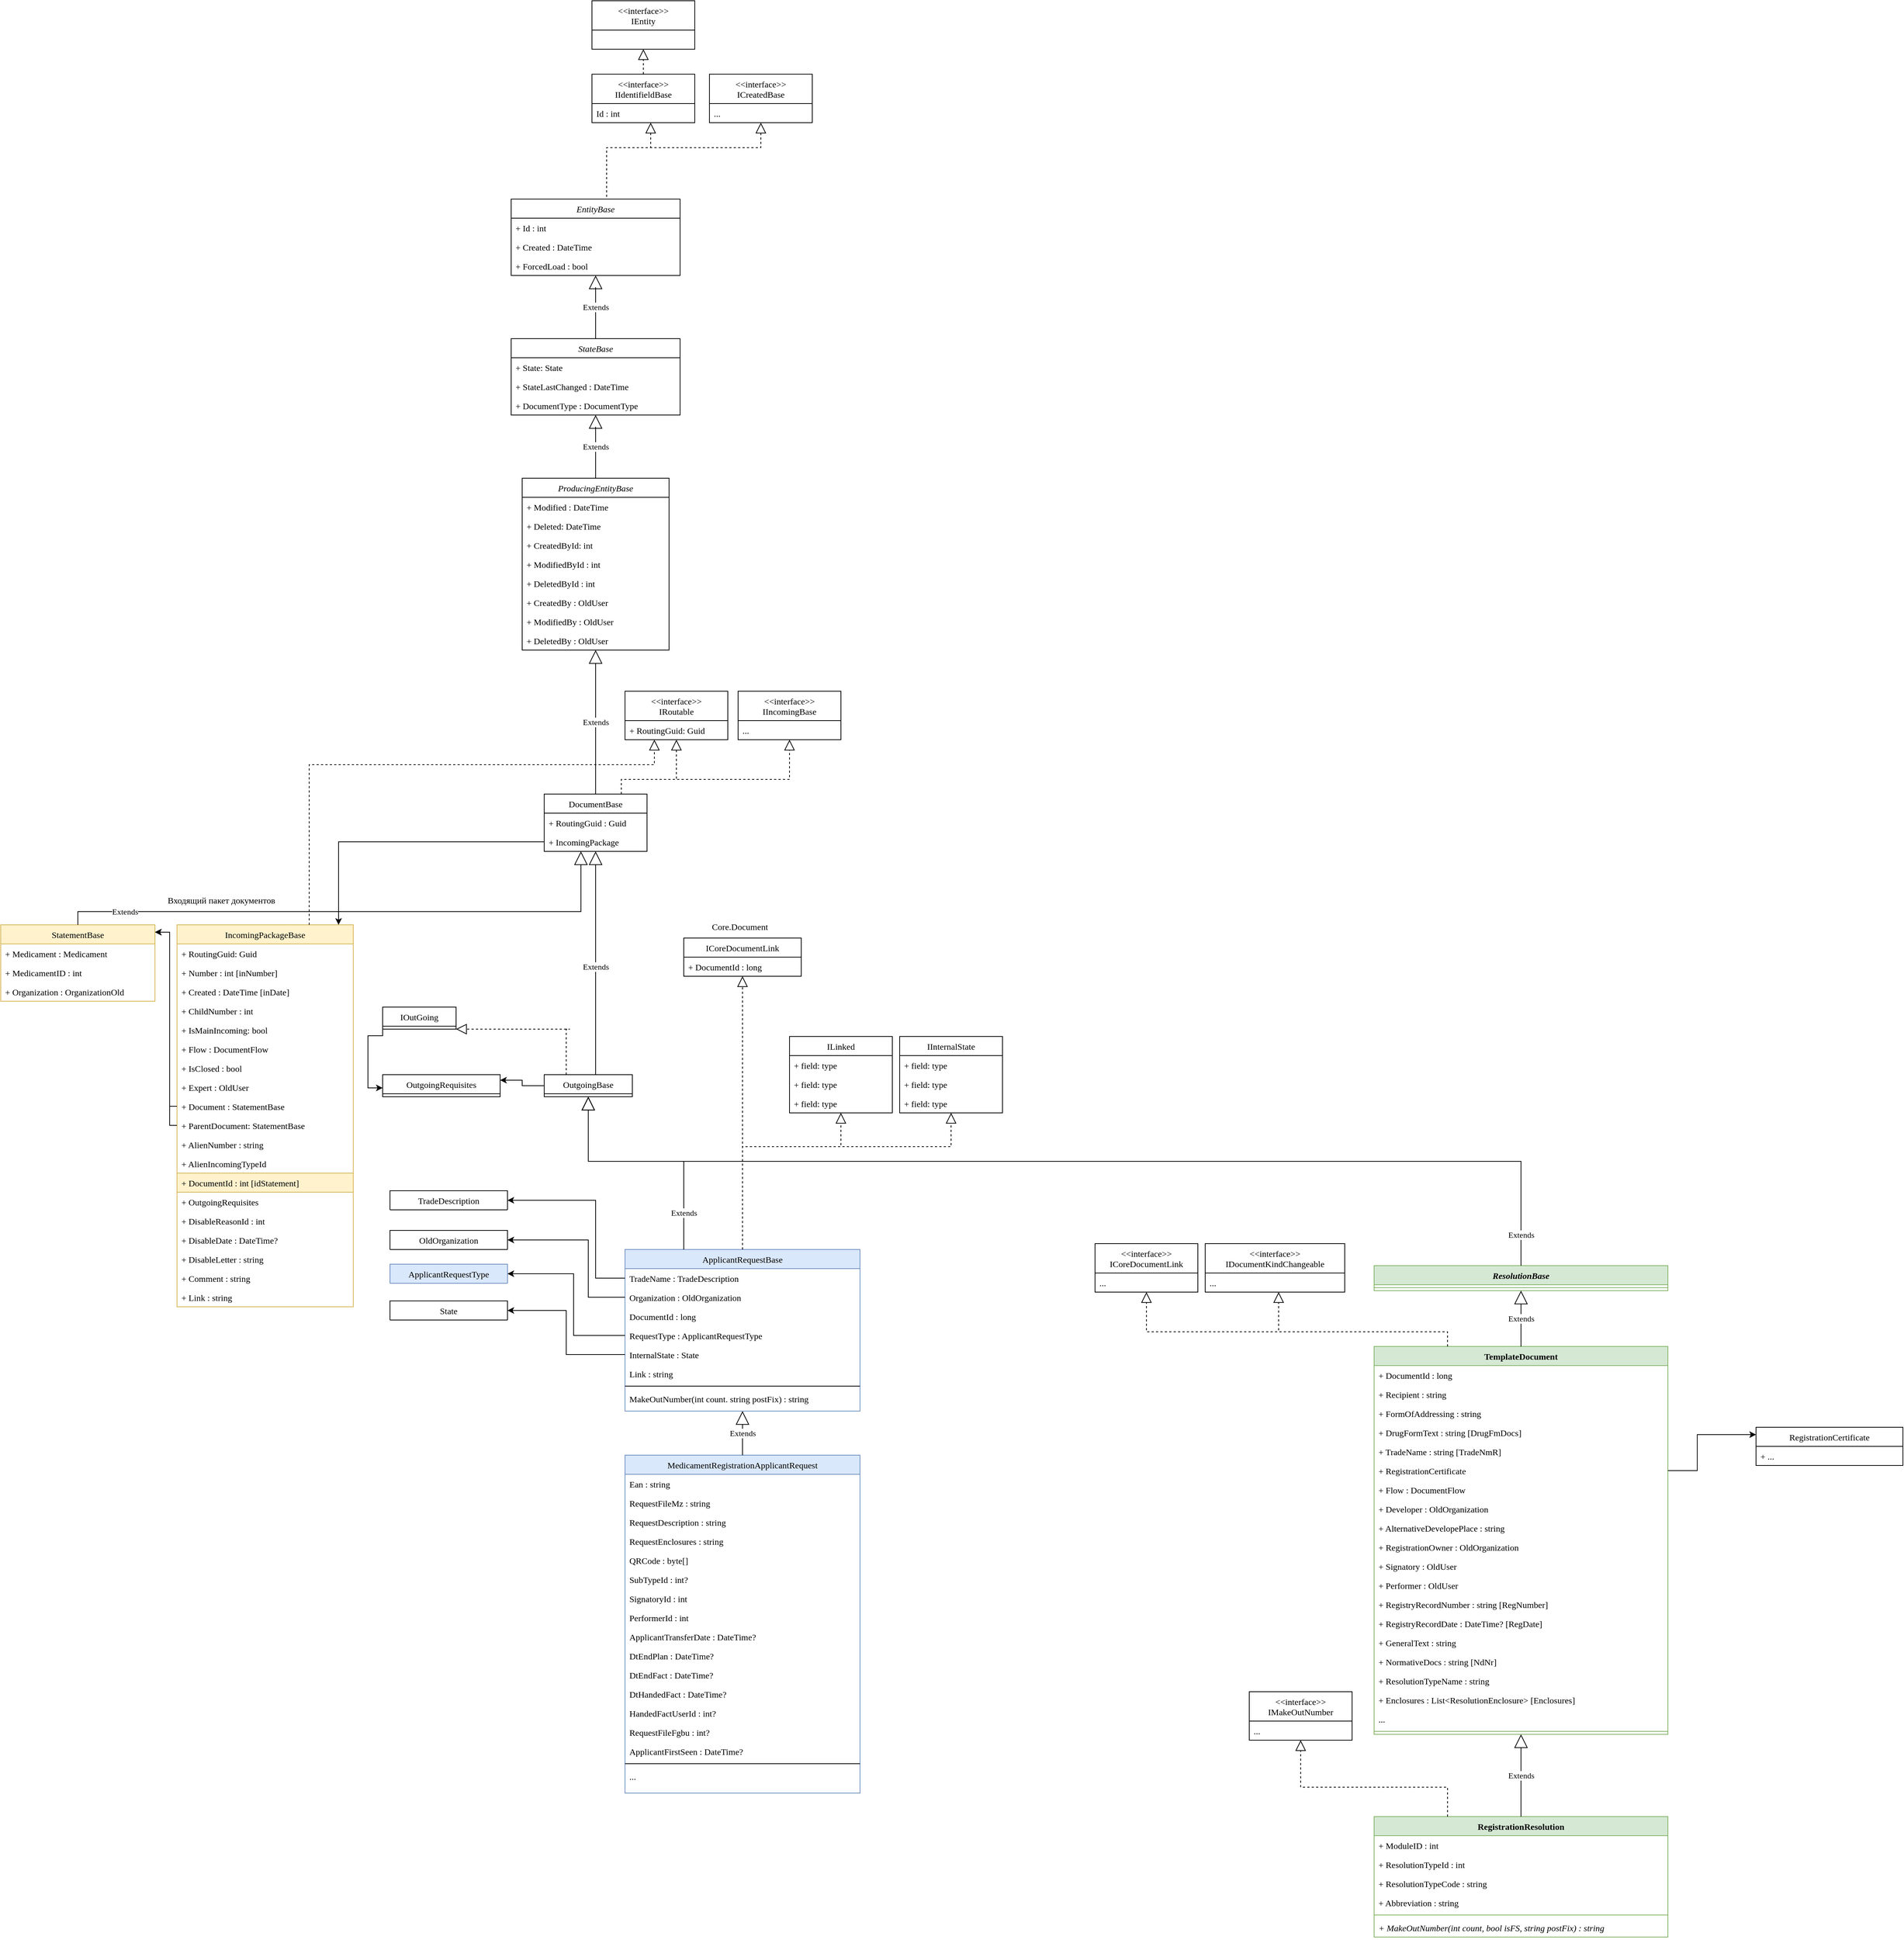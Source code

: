 <mxfile version="20.4.0" type="github">
  <diagram id="C5RBs43oDa-KdzZeNtuy" name="Page-1">
    <mxGraphModel dx="1491" dy="3337" grid="1" gridSize="10" guides="1" tooltips="1" connect="1" arrows="1" fold="1" page="1" pageScale="1" pageWidth="827" pageHeight="1169" math="0" shadow="0">
      <root>
        <mxCell id="WIyWlLk6GJQsqaUBKTNV-0" />
        <mxCell id="WIyWlLk6GJQsqaUBKTNV-1" parent="WIyWlLk6GJQsqaUBKTNV-0" />
        <mxCell id="zkfFHV4jXpPFQw0GAbJ--0" value="ApplicantRequestBase" style="swimlane;fontStyle=0;align=center;verticalAlign=top;childLayout=stackLayout;horizontal=1;startSize=26;horizontalStack=0;resizeParent=1;resizeLast=0;collapsible=1;marginBottom=0;rounded=0;shadow=0;strokeWidth=1;fontFamily=Verdana;fillColor=#dae8fc;strokeColor=#6c8ebf;" parent="WIyWlLk6GJQsqaUBKTNV-1" vertex="1">
          <mxGeometry x="120" y="120" width="320" height="220" as="geometry">
            <mxRectangle x="230" y="140" width="160" height="26" as="alternateBounds" />
          </mxGeometry>
        </mxCell>
        <mxCell id="zkfFHV4jXpPFQw0GAbJ--1" value="TradeName : TradeDescription" style="text;align=left;verticalAlign=top;spacingLeft=4;spacingRight=4;overflow=hidden;rotatable=0;points=[[0,0.5],[1,0.5]];portConstraint=eastwest;fontFamily=Verdana;" parent="zkfFHV4jXpPFQw0GAbJ--0" vertex="1">
          <mxGeometry y="26" width="320" height="26" as="geometry" />
        </mxCell>
        <mxCell id="zkfFHV4jXpPFQw0GAbJ--2" value="Organization : OldOrganization" style="text;align=left;verticalAlign=top;spacingLeft=4;spacingRight=4;overflow=hidden;rotatable=0;points=[[0,0.5],[1,0.5]];portConstraint=eastwest;rounded=0;shadow=0;html=0;fontFamily=Verdana;" parent="zkfFHV4jXpPFQw0GAbJ--0" vertex="1">
          <mxGeometry y="52" width="320" height="26" as="geometry" />
        </mxCell>
        <mxCell id="zkfFHV4jXpPFQw0GAbJ--3" value="DocumentId : long" style="text;align=left;verticalAlign=top;spacingLeft=4;spacingRight=4;overflow=hidden;rotatable=0;points=[[0,0.5],[1,0.5]];portConstraint=eastwest;rounded=0;shadow=0;html=0;fontFamily=Verdana;" parent="zkfFHV4jXpPFQw0GAbJ--0" vertex="1">
          <mxGeometry y="78" width="320" height="26" as="geometry" />
        </mxCell>
        <mxCell id="96hk8IAAOX7AO58MwP5Q-20" value="RequestType : ApplicantRequestType" style="text;strokeColor=none;fillColor=none;align=left;verticalAlign=top;spacingLeft=4;spacingRight=4;overflow=hidden;rotatable=0;points=[[0,0.5],[1,0.5]];portConstraint=eastwest;fontFamily=Verdana;" vertex="1" parent="zkfFHV4jXpPFQw0GAbJ--0">
          <mxGeometry y="104" width="320" height="26" as="geometry" />
        </mxCell>
        <mxCell id="96hk8IAAOX7AO58MwP5Q-19" value="InternalState : State" style="text;strokeColor=none;fillColor=none;align=left;verticalAlign=top;spacingLeft=4;spacingRight=4;overflow=hidden;rotatable=0;points=[[0,0.5],[1,0.5]];portConstraint=eastwest;fontFamily=Verdana;" vertex="1" parent="zkfFHV4jXpPFQw0GAbJ--0">
          <mxGeometry y="130" width="320" height="26" as="geometry" />
        </mxCell>
        <mxCell id="96hk8IAAOX7AO58MwP5Q-27" value="Link : string" style="text;strokeColor=none;fillColor=none;align=left;verticalAlign=top;spacingLeft=4;spacingRight=4;overflow=hidden;rotatable=0;points=[[0,0.5],[1,0.5]];portConstraint=eastwest;fontFamily=Verdana;" vertex="1" parent="zkfFHV4jXpPFQw0GAbJ--0">
          <mxGeometry y="156" width="320" height="26" as="geometry" />
        </mxCell>
        <mxCell id="zkfFHV4jXpPFQw0GAbJ--4" value="" style="line;html=1;strokeWidth=1;align=left;verticalAlign=middle;spacingTop=-1;spacingLeft=3;spacingRight=3;rotatable=0;labelPosition=right;points=[];portConstraint=eastwest;fontFamily=Verdana;" parent="zkfFHV4jXpPFQw0GAbJ--0" vertex="1">
          <mxGeometry y="182" width="320" height="8" as="geometry" />
        </mxCell>
        <mxCell id="zkfFHV4jXpPFQw0GAbJ--5" value="MakeOutNumber(int count. string postFix) : string" style="text;align=left;verticalAlign=top;spacingLeft=4;spacingRight=4;overflow=hidden;rotatable=0;points=[[0,0.5],[1,0.5]];portConstraint=eastwest;fontFamily=Verdana;" parent="zkfFHV4jXpPFQw0GAbJ--0" vertex="1">
          <mxGeometry y="190" width="320" height="26" as="geometry" />
        </mxCell>
        <mxCell id="96hk8IAAOX7AO58MwP5Q-0" value="TradeDescription" style="swimlane;fontStyle=0;align=center;verticalAlign=top;childLayout=stackLayout;horizontal=1;startSize=26;horizontalStack=0;resizeParent=1;resizeLast=0;collapsible=1;marginBottom=0;rounded=0;shadow=0;strokeWidth=1;fontFamily=Verdana;" vertex="1" collapsed="1" parent="WIyWlLk6GJQsqaUBKTNV-1">
          <mxGeometry x="-200" y="40" width="160" height="26" as="geometry">
            <mxRectangle x="-170" y="70" width="160" height="90" as="alternateBounds" />
          </mxGeometry>
        </mxCell>
        <mxCell id="96hk8IAAOX7AO58MwP5Q-1" value="Street" style="text;align=left;verticalAlign=top;spacingLeft=4;spacingRight=4;overflow=hidden;rotatable=0;points=[[0,0.5],[1,0.5]];portConstraint=eastwest;" vertex="1" parent="96hk8IAAOX7AO58MwP5Q-0">
          <mxGeometry y="26" width="160" height="26" as="geometry" />
        </mxCell>
        <mxCell id="96hk8IAAOX7AO58MwP5Q-6" value="" style="line;html=1;strokeWidth=1;align=left;verticalAlign=middle;spacingTop=-1;spacingLeft=3;spacingRight=3;rotatable=0;labelPosition=right;points=[];portConstraint=eastwest;" vertex="1" parent="96hk8IAAOX7AO58MwP5Q-0">
          <mxGeometry y="52" width="160" height="8" as="geometry" />
        </mxCell>
        <mxCell id="96hk8IAAOX7AO58MwP5Q-8" value="ff" style="text;align=left;verticalAlign=top;spacingLeft=4;spacingRight=4;overflow=hidden;rotatable=0;points=[[0,0.5],[1,0.5]];portConstraint=eastwest;" vertex="1" parent="96hk8IAAOX7AO58MwP5Q-0">
          <mxGeometry y="60" width="160" height="26" as="geometry" />
        </mxCell>
        <mxCell id="96hk8IAAOX7AO58MwP5Q-9" style="edgeStyle=orthogonalEdgeStyle;rounded=0;orthogonalLoop=1;jettySize=auto;html=1;entryX=1;entryY=0.5;entryDx=0;entryDy=0;fontFamily=Verdana;" edge="1" parent="WIyWlLk6GJQsqaUBKTNV-1" source="zkfFHV4jXpPFQw0GAbJ--1" target="96hk8IAAOX7AO58MwP5Q-0">
          <mxGeometry relative="1" as="geometry">
            <Array as="points">
              <mxPoint x="80" y="159" />
              <mxPoint x="80" y="53" />
            </Array>
          </mxGeometry>
        </mxCell>
        <mxCell id="96hk8IAAOX7AO58MwP5Q-10" value="OldOrganization" style="swimlane;fontStyle=0;align=center;verticalAlign=top;childLayout=stackLayout;horizontal=1;startSize=26;horizontalStack=0;resizeParent=1;resizeLast=0;collapsible=1;marginBottom=0;rounded=0;shadow=0;strokeWidth=1;fontFamily=Verdana;" vertex="1" collapsed="1" parent="WIyWlLk6GJQsqaUBKTNV-1">
          <mxGeometry x="-200" y="94" width="160" height="26" as="geometry">
            <mxRectangle x="-170" y="70" width="160" height="90" as="alternateBounds" />
          </mxGeometry>
        </mxCell>
        <mxCell id="96hk8IAAOX7AO58MwP5Q-11" value="Street" style="text;align=left;verticalAlign=top;spacingLeft=4;spacingRight=4;overflow=hidden;rotatable=0;points=[[0,0.5],[1,0.5]];portConstraint=eastwest;" vertex="1" parent="96hk8IAAOX7AO58MwP5Q-10">
          <mxGeometry y="26" width="160" height="26" as="geometry" />
        </mxCell>
        <mxCell id="96hk8IAAOX7AO58MwP5Q-12" value="" style="line;html=1;strokeWidth=1;align=left;verticalAlign=middle;spacingTop=-1;spacingLeft=3;spacingRight=3;rotatable=0;labelPosition=right;points=[];portConstraint=eastwest;" vertex="1" parent="96hk8IAAOX7AO58MwP5Q-10">
          <mxGeometry y="52" width="160" height="8" as="geometry" />
        </mxCell>
        <mxCell id="96hk8IAAOX7AO58MwP5Q-13" value="ff" style="text;align=left;verticalAlign=top;spacingLeft=4;spacingRight=4;overflow=hidden;rotatable=0;points=[[0,0.5],[1,0.5]];portConstraint=eastwest;" vertex="1" parent="96hk8IAAOX7AO58MwP5Q-10">
          <mxGeometry y="60" width="160" height="26" as="geometry" />
        </mxCell>
        <mxCell id="96hk8IAAOX7AO58MwP5Q-14" style="edgeStyle=orthogonalEdgeStyle;rounded=0;orthogonalLoop=1;jettySize=auto;html=1;entryX=1;entryY=0.5;entryDx=0;entryDy=0;fontFamily=Verdana;" edge="1" parent="WIyWlLk6GJQsqaUBKTNV-1" source="zkfFHV4jXpPFQw0GAbJ--2" target="96hk8IAAOX7AO58MwP5Q-10">
          <mxGeometry relative="1" as="geometry">
            <Array as="points">
              <mxPoint x="70" y="185" />
              <mxPoint x="70" y="107" />
            </Array>
          </mxGeometry>
        </mxCell>
        <mxCell id="96hk8IAAOX7AO58MwP5Q-15" value="ApplicantRequestType" style="swimlane;fontStyle=0;align=center;verticalAlign=top;childLayout=stackLayout;horizontal=1;startSize=26;horizontalStack=0;resizeParent=1;resizeLast=0;collapsible=1;marginBottom=0;rounded=0;shadow=0;strokeWidth=1;fillColor=#dae8fc;strokeColor=#6c8ebf;fontFamily=Verdana;" vertex="1" collapsed="1" parent="WIyWlLk6GJQsqaUBKTNV-1">
          <mxGeometry x="-200" y="140" width="160" height="26" as="geometry">
            <mxRectangle x="-170" y="70" width="160" height="90" as="alternateBounds" />
          </mxGeometry>
        </mxCell>
        <mxCell id="96hk8IAAOX7AO58MwP5Q-16" value="Street" style="text;align=left;verticalAlign=top;spacingLeft=4;spacingRight=4;overflow=hidden;rotatable=0;points=[[0,0.5],[1,0.5]];portConstraint=eastwest;" vertex="1" parent="96hk8IAAOX7AO58MwP5Q-15">
          <mxGeometry y="26" width="160" height="26" as="geometry" />
        </mxCell>
        <mxCell id="96hk8IAAOX7AO58MwP5Q-17" value="" style="line;html=1;strokeWidth=1;align=left;verticalAlign=middle;spacingTop=-1;spacingLeft=3;spacingRight=3;rotatable=0;labelPosition=right;points=[];portConstraint=eastwest;" vertex="1" parent="96hk8IAAOX7AO58MwP5Q-15">
          <mxGeometry y="52" width="160" height="8" as="geometry" />
        </mxCell>
        <mxCell id="96hk8IAAOX7AO58MwP5Q-18" value="ff" style="text;align=left;verticalAlign=top;spacingLeft=4;spacingRight=4;overflow=hidden;rotatable=0;points=[[0,0.5],[1,0.5]];portConstraint=eastwest;" vertex="1" parent="96hk8IAAOX7AO58MwP5Q-15">
          <mxGeometry y="60" width="160" height="26" as="geometry" />
        </mxCell>
        <mxCell id="96hk8IAAOX7AO58MwP5Q-21" style="edgeStyle=orthogonalEdgeStyle;rounded=0;orthogonalLoop=1;jettySize=auto;html=1;entryX=1;entryY=0.5;entryDx=0;entryDy=0;fontFamily=Verdana;" edge="1" parent="WIyWlLk6GJQsqaUBKTNV-1" source="96hk8IAAOX7AO58MwP5Q-20" target="96hk8IAAOX7AO58MwP5Q-15">
          <mxGeometry relative="1" as="geometry">
            <Array as="points">
              <mxPoint x="50" y="237" />
              <mxPoint x="50" y="153" />
            </Array>
          </mxGeometry>
        </mxCell>
        <mxCell id="96hk8IAAOX7AO58MwP5Q-22" value="State" style="swimlane;fontStyle=0;align=center;verticalAlign=top;childLayout=stackLayout;horizontal=1;startSize=26;horizontalStack=0;resizeParent=1;resizeLast=0;collapsible=1;marginBottom=0;rounded=0;shadow=0;strokeWidth=1;fontFamily=Verdana;" vertex="1" collapsed="1" parent="WIyWlLk6GJQsqaUBKTNV-1">
          <mxGeometry x="-200" y="190" width="160" height="26" as="geometry">
            <mxRectangle x="-170" y="70" width="160" height="90" as="alternateBounds" />
          </mxGeometry>
        </mxCell>
        <mxCell id="96hk8IAAOX7AO58MwP5Q-23" value="Street" style="text;align=left;verticalAlign=top;spacingLeft=4;spacingRight=4;overflow=hidden;rotatable=0;points=[[0,0.5],[1,0.5]];portConstraint=eastwest;" vertex="1" parent="96hk8IAAOX7AO58MwP5Q-22">
          <mxGeometry y="26" width="160" height="26" as="geometry" />
        </mxCell>
        <mxCell id="96hk8IAAOX7AO58MwP5Q-24" value="" style="line;html=1;strokeWidth=1;align=left;verticalAlign=middle;spacingTop=-1;spacingLeft=3;spacingRight=3;rotatable=0;labelPosition=right;points=[];portConstraint=eastwest;" vertex="1" parent="96hk8IAAOX7AO58MwP5Q-22">
          <mxGeometry y="52" width="160" height="8" as="geometry" />
        </mxCell>
        <mxCell id="96hk8IAAOX7AO58MwP5Q-25" value="ff" style="text;align=left;verticalAlign=top;spacingLeft=4;spacingRight=4;overflow=hidden;rotatable=0;points=[[0,0.5],[1,0.5]];portConstraint=eastwest;" vertex="1" parent="96hk8IAAOX7AO58MwP5Q-22">
          <mxGeometry y="60" width="160" height="26" as="geometry" />
        </mxCell>
        <mxCell id="96hk8IAAOX7AO58MwP5Q-26" style="edgeStyle=orthogonalEdgeStyle;rounded=0;orthogonalLoop=1;jettySize=auto;html=1;entryX=1;entryY=0.5;entryDx=0;entryDy=0;fontFamily=Verdana;" edge="1" parent="WIyWlLk6GJQsqaUBKTNV-1" source="96hk8IAAOX7AO58MwP5Q-19" target="96hk8IAAOX7AO58MwP5Q-22">
          <mxGeometry relative="1" as="geometry" />
        </mxCell>
        <mxCell id="96hk8IAAOX7AO58MwP5Q-30" value="OutgoingBase" style="swimlane;fontStyle=0;childLayout=stackLayout;horizontal=1;startSize=26;fillColor=none;horizontalStack=0;resizeParent=1;resizeParentMax=0;resizeLast=0;collapsible=1;marginBottom=0;fontFamily=Verdana;" vertex="1" collapsed="1" parent="WIyWlLk6GJQsqaUBKTNV-1">
          <mxGeometry x="10" y="-118" width="120" height="30" as="geometry">
            <mxRectangle x="10" y="-118" width="140" height="52" as="alternateBounds" />
          </mxGeometry>
        </mxCell>
        <mxCell id="96hk8IAAOX7AO58MwP5Q-31" value="OutgoingRequisites" style="text;strokeColor=none;fillColor=none;align=left;verticalAlign=top;spacingLeft=4;spacingRight=4;overflow=hidden;rotatable=0;points=[[0,0.5],[1,0.5]];portConstraint=eastwest;fontFamily=Verdana;" vertex="1" parent="96hk8IAAOX7AO58MwP5Q-30">
          <mxGeometry y="26" width="140" height="26" as="geometry" />
        </mxCell>
        <mxCell id="96hk8IAAOX7AO58MwP5Q-34" value="ICoreDocumentLink" style="swimlane;fontStyle=0;childLayout=stackLayout;horizontal=1;startSize=26;fillColor=none;horizontalStack=0;resizeParent=1;resizeParentMax=0;resizeLast=0;collapsible=1;marginBottom=0;fontFamily=Verdana;" vertex="1" parent="WIyWlLk6GJQsqaUBKTNV-1">
          <mxGeometry x="200" y="-304" width="160" height="52" as="geometry" />
        </mxCell>
        <mxCell id="96hk8IAAOX7AO58MwP5Q-35" value="+ DocumentId : long" style="text;strokeColor=none;fillColor=none;align=left;verticalAlign=top;spacingLeft=4;spacingRight=4;overflow=hidden;rotatable=0;points=[[0,0.5],[1,0.5]];portConstraint=eastwest;fontFamily=Verdana;" vertex="1" parent="96hk8IAAOX7AO58MwP5Q-34">
          <mxGeometry y="26" width="160" height="26" as="geometry" />
        </mxCell>
        <mxCell id="96hk8IAAOX7AO58MwP5Q-38" value="ILinked" style="swimlane;fontStyle=0;childLayout=stackLayout;horizontal=1;startSize=26;fillColor=none;horizontalStack=0;resizeParent=1;resizeParentMax=0;resizeLast=0;collapsible=1;marginBottom=0;fontFamily=Verdana;" vertex="1" parent="WIyWlLk6GJQsqaUBKTNV-1">
          <mxGeometry x="344" y="-170" width="140" height="104" as="geometry" />
        </mxCell>
        <mxCell id="96hk8IAAOX7AO58MwP5Q-39" value="+ field: type" style="text;strokeColor=none;fillColor=none;align=left;verticalAlign=top;spacingLeft=4;spacingRight=4;overflow=hidden;rotatable=0;points=[[0,0.5],[1,0.5]];portConstraint=eastwest;fontFamily=Verdana;" vertex="1" parent="96hk8IAAOX7AO58MwP5Q-38">
          <mxGeometry y="26" width="140" height="26" as="geometry" />
        </mxCell>
        <mxCell id="96hk8IAAOX7AO58MwP5Q-40" value="+ field: type" style="text;strokeColor=none;fillColor=none;align=left;verticalAlign=top;spacingLeft=4;spacingRight=4;overflow=hidden;rotatable=0;points=[[0,0.5],[1,0.5]];portConstraint=eastwest;fontFamily=Verdana;" vertex="1" parent="96hk8IAAOX7AO58MwP5Q-38">
          <mxGeometry y="52" width="140" height="26" as="geometry" />
        </mxCell>
        <mxCell id="96hk8IAAOX7AO58MwP5Q-41" value="+ field: type" style="text;strokeColor=none;fillColor=none;align=left;verticalAlign=top;spacingLeft=4;spacingRight=4;overflow=hidden;rotatable=0;points=[[0,0.5],[1,0.5]];portConstraint=eastwest;fontFamily=Verdana;" vertex="1" parent="96hk8IAAOX7AO58MwP5Q-38">
          <mxGeometry y="78" width="140" height="26" as="geometry" />
        </mxCell>
        <mxCell id="96hk8IAAOX7AO58MwP5Q-42" value="IInternalState" style="swimlane;fontStyle=0;childLayout=stackLayout;horizontal=1;startSize=26;fillColor=none;horizontalStack=0;resizeParent=1;resizeParentMax=0;resizeLast=0;collapsible=1;marginBottom=0;fontFamily=Verdana;" vertex="1" parent="WIyWlLk6GJQsqaUBKTNV-1">
          <mxGeometry x="494" y="-170" width="140" height="104" as="geometry" />
        </mxCell>
        <mxCell id="96hk8IAAOX7AO58MwP5Q-43" value="+ field: type" style="text;strokeColor=none;fillColor=none;align=left;verticalAlign=top;spacingLeft=4;spacingRight=4;overflow=hidden;rotatable=0;points=[[0,0.5],[1,0.5]];portConstraint=eastwest;fontFamily=Verdana;" vertex="1" parent="96hk8IAAOX7AO58MwP5Q-42">
          <mxGeometry y="26" width="140" height="26" as="geometry" />
        </mxCell>
        <mxCell id="96hk8IAAOX7AO58MwP5Q-44" value="+ field: type" style="text;strokeColor=none;fillColor=none;align=left;verticalAlign=top;spacingLeft=4;spacingRight=4;overflow=hidden;rotatable=0;points=[[0,0.5],[1,0.5]];portConstraint=eastwest;fontFamily=Verdana;" vertex="1" parent="96hk8IAAOX7AO58MwP5Q-42">
          <mxGeometry y="52" width="140" height="26" as="geometry" />
        </mxCell>
        <mxCell id="96hk8IAAOX7AO58MwP5Q-45" value="+ field: type" style="text;strokeColor=none;fillColor=none;align=left;verticalAlign=top;spacingLeft=4;spacingRight=4;overflow=hidden;rotatable=0;points=[[0,0.5],[1,0.5]];portConstraint=eastwest;fontFamily=Verdana;" vertex="1" parent="96hk8IAAOX7AO58MwP5Q-42">
          <mxGeometry y="78" width="140" height="26" as="geometry" />
        </mxCell>
        <mxCell id="96hk8IAAOX7AO58MwP5Q-46" value="DocumentBase" style="swimlane;fontStyle=0;childLayout=stackLayout;horizontal=1;startSize=26;fillColor=none;horizontalStack=0;resizeParent=1;resizeParentMax=0;resizeLast=0;collapsible=1;marginBottom=0;fontFamily=Verdana;" vertex="1" parent="WIyWlLk6GJQsqaUBKTNV-1">
          <mxGeometry x="10" y="-500" width="140" height="78" as="geometry" />
        </mxCell>
        <mxCell id="96hk8IAAOX7AO58MwP5Q-47" value="+ RoutingGuid : Guid" style="text;strokeColor=none;fillColor=none;align=left;verticalAlign=top;spacingLeft=4;spacingRight=4;overflow=hidden;rotatable=0;points=[[0,0.5],[1,0.5]];portConstraint=eastwest;fontFamily=Verdana;" vertex="1" parent="96hk8IAAOX7AO58MwP5Q-46">
          <mxGeometry y="26" width="140" height="26" as="geometry" />
        </mxCell>
        <mxCell id="96hk8IAAOX7AO58MwP5Q-48" value="+ IncomingPackage" style="text;strokeColor=none;fillColor=none;align=left;verticalAlign=top;spacingLeft=4;spacingRight=4;overflow=hidden;rotatable=0;points=[[0,0.5],[1,0.5]];portConstraint=eastwest;fontFamily=Verdana;" vertex="1" parent="96hk8IAAOX7AO58MwP5Q-46">
          <mxGeometry y="52" width="140" height="26" as="geometry" />
        </mxCell>
        <mxCell id="96hk8IAAOX7AO58MwP5Q-50" value="OutgoingRequisites" style="swimlane;fontStyle=0;childLayout=stackLayout;horizontal=1;startSize=26;fillColor=none;horizontalStack=0;resizeParent=1;resizeParentMax=0;resizeLast=0;collapsible=1;marginBottom=0;fontFamily=Verdana;" vertex="1" collapsed="1" parent="WIyWlLk6GJQsqaUBKTNV-1">
          <mxGeometry x="-210" y="-118" width="160" height="30" as="geometry">
            <mxRectangle x="-210" y="-118" width="170" height="78" as="alternateBounds" />
          </mxGeometry>
        </mxCell>
        <mxCell id="96hk8IAAOX7AO58MwP5Q-51" value="OutgoingNumber : string" style="text;strokeColor=none;fillColor=none;align=left;verticalAlign=top;spacingLeft=4;spacingRight=4;overflow=hidden;rotatable=0;points=[[0,0.5],[1,0.5]];portConstraint=eastwest;fontFamily=Verdana;" vertex="1" parent="96hk8IAAOX7AO58MwP5Q-50">
          <mxGeometry y="26" width="170" height="26" as="geometry" />
        </mxCell>
        <mxCell id="96hk8IAAOX7AO58MwP5Q-113" value="OutgoingDate : DateTime?" style="text;strokeColor=none;fillColor=none;align=left;verticalAlign=top;spacingLeft=4;spacingRight=4;overflow=hidden;rotatable=0;points=[[0,0.5],[1,0.5]];portConstraint=eastwest;fontFamily=Verdana;" vertex="1" parent="96hk8IAAOX7AO58MwP5Q-50">
          <mxGeometry y="52" width="170" height="26" as="geometry" />
        </mxCell>
        <mxCell id="96hk8IAAOX7AO58MwP5Q-52" style="edgeStyle=orthogonalEdgeStyle;rounded=0;orthogonalLoop=1;jettySize=auto;html=1;exitX=0;exitY=0.5;exitDx=0;exitDy=0;entryX=1;entryY=0.25;entryDx=0;entryDy=0;fontFamily=Verdana;" edge="1" parent="WIyWlLk6GJQsqaUBKTNV-1" source="96hk8IAAOX7AO58MwP5Q-31" target="96hk8IAAOX7AO58MwP5Q-50">
          <mxGeometry relative="1" as="geometry" />
        </mxCell>
        <mxCell id="96hk8IAAOX7AO58MwP5Q-53" value="IOutGoing" style="swimlane;fontStyle=0;childLayout=stackLayout;horizontal=1;startSize=26;fillColor=none;horizontalStack=0;resizeParent=1;resizeParentMax=0;resizeLast=0;collapsible=1;marginBottom=0;fontFamily=Verdana;" vertex="1" collapsed="1" parent="WIyWlLk6GJQsqaUBKTNV-1">
          <mxGeometry x="-210" y="-210" width="100" height="30" as="geometry">
            <mxRectangle x="-210" y="-210" width="170" height="52" as="alternateBounds" />
          </mxGeometry>
        </mxCell>
        <mxCell id="96hk8IAAOX7AO58MwP5Q-54" value="OutgoingRequisites" style="text;strokeColor=none;fillColor=none;align=left;verticalAlign=top;spacingLeft=4;spacingRight=4;overflow=hidden;rotatable=0;points=[[0,0.5],[1,0.5]];portConstraint=eastwest;fontFamily=Verdana;" vertex="1" parent="96hk8IAAOX7AO58MwP5Q-53">
          <mxGeometry y="26" width="170" height="26" as="geometry" />
        </mxCell>
        <mxCell id="96hk8IAAOX7AO58MwP5Q-57" value="Extends" style="endArrow=block;endSize=16;endFill=0;html=1;rounded=0;fontFamily=Verdana;exitX=0.25;exitY=0;exitDx=0;exitDy=0;edgeStyle=orthogonalEdgeStyle;" edge="1" parent="WIyWlLk6GJQsqaUBKTNV-1" source="zkfFHV4jXpPFQw0GAbJ--0" target="96hk8IAAOX7AO58MwP5Q-30">
          <mxGeometry x="-0.704" width="160" relative="1" as="geometry">
            <mxPoint x="360" y="10" as="sourcePoint" />
            <mxPoint x="520" y="10" as="targetPoint" />
            <Array as="points">
              <mxPoint x="200" />
              <mxPoint x="70" />
            </Array>
            <mxPoint as="offset" />
          </mxGeometry>
        </mxCell>
        <mxCell id="96hk8IAAOX7AO58MwP5Q-58" value="" style="endArrow=block;dashed=1;endFill=0;endSize=12;html=1;rounded=0;fontFamily=Verdana;edgeStyle=orthogonalEdgeStyle;exitX=0.5;exitY=0;exitDx=0;exitDy=0;" edge="1" parent="WIyWlLk6GJQsqaUBKTNV-1" source="zkfFHV4jXpPFQw0GAbJ--0" target="96hk8IAAOX7AO58MwP5Q-34">
          <mxGeometry width="160" relative="1" as="geometry">
            <mxPoint x="340" y="52.5" as="sourcePoint" />
            <mxPoint x="500" y="52.5" as="targetPoint" />
          </mxGeometry>
        </mxCell>
        <mxCell id="96hk8IAAOX7AO58MwP5Q-59" value="Extends" style="endArrow=block;endSize=16;endFill=0;html=1;rounded=0;fontFamily=Verdana;exitX=0.5;exitY=0;exitDx=0;exitDy=0;edgeStyle=orthogonalEdgeStyle;" edge="1" parent="WIyWlLk6GJQsqaUBKTNV-1" source="96hk8IAAOX7AO58MwP5Q-30" target="96hk8IAAOX7AO58MwP5Q-46">
          <mxGeometry width="160" relative="1" as="geometry">
            <mxPoint x="210" y="130" as="sourcePoint" />
            <mxPoint x="90" y="-56" as="targetPoint" />
            <Array as="points">
              <mxPoint x="80" y="-260" />
              <mxPoint x="80" y="-260" />
            </Array>
          </mxGeometry>
        </mxCell>
        <mxCell id="96hk8IAAOX7AO58MwP5Q-60" value="" style="endArrow=block;dashed=1;endFill=0;endSize=12;html=1;rounded=0;fontFamily=Verdana;edgeStyle=orthogonalEdgeStyle;exitX=0.5;exitY=0;exitDx=0;exitDy=0;" edge="1" parent="WIyWlLk6GJQsqaUBKTNV-1" source="zkfFHV4jXpPFQw0GAbJ--0" target="96hk8IAAOX7AO58MwP5Q-38">
          <mxGeometry width="160" relative="1" as="geometry">
            <mxPoint x="350" y="62.5" as="sourcePoint" />
            <mxPoint x="510" y="62.5" as="targetPoint" />
            <Array as="points">
              <mxPoint x="280" y="-20" />
              <mxPoint x="414" y="-20" />
            </Array>
          </mxGeometry>
        </mxCell>
        <mxCell id="96hk8IAAOX7AO58MwP5Q-61" value="" style="endArrow=block;dashed=1;endFill=0;endSize=12;html=1;rounded=0;fontFamily=Verdana;edgeStyle=orthogonalEdgeStyle;exitX=0.5;exitY=0;exitDx=0;exitDy=0;" edge="1" parent="WIyWlLk6GJQsqaUBKTNV-1" source="zkfFHV4jXpPFQw0GAbJ--0" target="96hk8IAAOX7AO58MwP5Q-42">
          <mxGeometry width="160" relative="1" as="geometry">
            <mxPoint x="360" y="72.5" as="sourcePoint" />
            <mxPoint x="520" y="72.5" as="targetPoint" />
            <Array as="points">
              <mxPoint x="280" y="-20" />
              <mxPoint x="564" y="-20" />
            </Array>
          </mxGeometry>
        </mxCell>
        <mxCell id="96hk8IAAOX7AO58MwP5Q-62" value="" style="endArrow=block;dashed=1;endFill=0;endSize=12;html=1;rounded=0;fontFamily=Verdana;edgeStyle=orthogonalEdgeStyle;exitX=0.25;exitY=0;exitDx=0;exitDy=0;" edge="1" parent="WIyWlLk6GJQsqaUBKTNV-1" source="96hk8IAAOX7AO58MwP5Q-30" target="96hk8IAAOX7AO58MwP5Q-53">
          <mxGeometry width="160" relative="1" as="geometry">
            <mxPoint x="290" y="130" as="sourcePoint" />
            <mxPoint x="274" y="-56" as="targetPoint" />
            <Array as="points">
              <mxPoint x="45" y="-180" />
              <mxPoint x="-130" y="-180" />
            </Array>
          </mxGeometry>
        </mxCell>
        <mxCell id="96hk8IAAOX7AO58MwP5Q-63" value="IncomingPackageBase" style="swimlane;fontStyle=0;childLayout=stackLayout;horizontal=1;startSize=26;fillColor=#fff2cc;horizontalStack=0;resizeParent=1;resizeParentMax=0;resizeLast=0;collapsible=1;marginBottom=0;fontFamily=Verdana;strokeColor=#d6b656;" vertex="1" parent="WIyWlLk6GJQsqaUBKTNV-1">
          <mxGeometry x="-490" y="-322" width="240" height="520" as="geometry">
            <mxRectangle x="-210" y="-330" width="170" height="30" as="alternateBounds" />
          </mxGeometry>
        </mxCell>
        <mxCell id="96hk8IAAOX7AO58MwP5Q-64" value="+ RoutingGuid: Guid" style="text;strokeColor=none;fillColor=none;align=left;verticalAlign=top;spacingLeft=4;spacingRight=4;overflow=hidden;rotatable=0;points=[[0,0.5],[1,0.5]];portConstraint=eastwest;fontFamily=Verdana;" vertex="1" parent="96hk8IAAOX7AO58MwP5Q-63">
          <mxGeometry y="26" width="240" height="26" as="geometry" />
        </mxCell>
        <mxCell id="96hk8IAAOX7AO58MwP5Q-65" value="+ Number : int [inNumber]" style="text;strokeColor=none;fillColor=none;align=left;verticalAlign=top;spacingLeft=4;spacingRight=4;overflow=hidden;rotatable=0;points=[[0,0.5],[1,0.5]];portConstraint=eastwest;fontFamily=Verdana;" vertex="1" parent="96hk8IAAOX7AO58MwP5Q-63">
          <mxGeometry y="52" width="240" height="26" as="geometry" />
        </mxCell>
        <mxCell id="96hk8IAAOX7AO58MwP5Q-116" value="+ Created : DateTime [inDate]" style="text;strokeColor=none;fillColor=none;align=left;verticalAlign=top;spacingLeft=4;spacingRight=4;overflow=hidden;rotatable=0;points=[[0,0.5],[1,0.5]];portConstraint=eastwest;fontFamily=Verdana;" vertex="1" parent="96hk8IAAOX7AO58MwP5Q-63">
          <mxGeometry y="78" width="240" height="26" as="geometry" />
        </mxCell>
        <mxCell id="96hk8IAAOX7AO58MwP5Q-118" value="+ ChildNumber : int" style="text;strokeColor=none;fillColor=none;align=left;verticalAlign=top;spacingLeft=4;spacingRight=4;overflow=hidden;rotatable=0;points=[[0,0.5],[1,0.5]];portConstraint=eastwest;fontFamily=Verdana;" vertex="1" parent="96hk8IAAOX7AO58MwP5Q-63">
          <mxGeometry y="104" width="240" height="26" as="geometry" />
        </mxCell>
        <mxCell id="96hk8IAAOX7AO58MwP5Q-119" value="+ IsMainIncoming: bool" style="text;strokeColor=none;fillColor=none;align=left;verticalAlign=top;spacingLeft=4;spacingRight=4;overflow=hidden;rotatable=0;points=[[0,0.5],[1,0.5]];portConstraint=eastwest;fontFamily=Verdana;" vertex="1" parent="96hk8IAAOX7AO58MwP5Q-63">
          <mxGeometry y="130" width="240" height="26" as="geometry" />
        </mxCell>
        <mxCell id="96hk8IAAOX7AO58MwP5Q-121" value="+ Flow : DocumentFlow" style="text;strokeColor=none;fillColor=none;align=left;verticalAlign=top;spacingLeft=4;spacingRight=4;overflow=hidden;rotatable=0;points=[[0,0.5],[1,0.5]];portConstraint=eastwest;fontFamily=Verdana;" vertex="1" parent="96hk8IAAOX7AO58MwP5Q-63">
          <mxGeometry y="156" width="240" height="26" as="geometry" />
        </mxCell>
        <mxCell id="96hk8IAAOX7AO58MwP5Q-120" value="+ IsClosed : bool" style="text;strokeColor=none;fillColor=none;align=left;verticalAlign=top;spacingLeft=4;spacingRight=4;overflow=hidden;rotatable=0;points=[[0,0.5],[1,0.5]];portConstraint=eastwest;fontFamily=Verdana;" vertex="1" parent="96hk8IAAOX7AO58MwP5Q-63">
          <mxGeometry y="182" width="240" height="26" as="geometry" />
        </mxCell>
        <mxCell id="96hk8IAAOX7AO58MwP5Q-117" value="+ Expert : OldUser" style="text;strokeColor=none;fillColor=none;align=left;verticalAlign=top;spacingLeft=4;spacingRight=4;overflow=hidden;rotatable=0;points=[[0,0.5],[1,0.5]];portConstraint=eastwest;fontFamily=Verdana;" vertex="1" parent="96hk8IAAOX7AO58MwP5Q-63">
          <mxGeometry y="208" width="240" height="26" as="geometry" />
        </mxCell>
        <mxCell id="96hk8IAAOX7AO58MwP5Q-122" value="+ Document : StatementBase" style="text;strokeColor=none;fillColor=none;align=left;verticalAlign=top;spacingLeft=4;spacingRight=4;overflow=hidden;rotatable=0;points=[[0,0.5],[1,0.5]];portConstraint=eastwest;fontFamily=Verdana;" vertex="1" parent="96hk8IAAOX7AO58MwP5Q-63">
          <mxGeometry y="234" width="240" height="26" as="geometry" />
        </mxCell>
        <mxCell id="96hk8IAAOX7AO58MwP5Q-125" value="+ ParentDocument: StatementBase" style="text;strokeColor=none;fillColor=none;align=left;verticalAlign=top;spacingLeft=4;spacingRight=4;overflow=hidden;rotatable=0;points=[[0,0.5],[1,0.5]];portConstraint=eastwest;fontFamily=Verdana;" vertex="1" parent="96hk8IAAOX7AO58MwP5Q-63">
          <mxGeometry y="260" width="240" height="26" as="geometry" />
        </mxCell>
        <mxCell id="96hk8IAAOX7AO58MwP5Q-127" value="+ AlienNumber : string" style="text;strokeColor=none;fillColor=none;align=left;verticalAlign=top;spacingLeft=4;spacingRight=4;overflow=hidden;rotatable=0;points=[[0,0.5],[1,0.5]];portConstraint=eastwest;fontFamily=Verdana;" vertex="1" parent="96hk8IAAOX7AO58MwP5Q-63">
          <mxGeometry y="286" width="240" height="26" as="geometry" />
        </mxCell>
        <mxCell id="96hk8IAAOX7AO58MwP5Q-128" value="+ AlienIncomingTypeId" style="text;strokeColor=none;fillColor=none;align=left;verticalAlign=top;spacingLeft=4;spacingRight=4;overflow=hidden;rotatable=0;points=[[0,0.5],[1,0.5]];portConstraint=eastwest;fontFamily=Verdana;" vertex="1" parent="96hk8IAAOX7AO58MwP5Q-63">
          <mxGeometry y="312" width="240" height="26" as="geometry" />
        </mxCell>
        <mxCell id="96hk8IAAOX7AO58MwP5Q-126" value="+ DocumentId : int [idStatement]" style="text;strokeColor=#d6b656;fillColor=#fff2cc;align=left;verticalAlign=top;spacingLeft=4;spacingRight=4;overflow=hidden;rotatable=0;points=[[0,0.5],[1,0.5]];portConstraint=eastwest;fontFamily=Verdana;" vertex="1" parent="96hk8IAAOX7AO58MwP5Q-63">
          <mxGeometry y="338" width="240" height="26" as="geometry" />
        </mxCell>
        <mxCell id="96hk8IAAOX7AO58MwP5Q-124" value="+ OutgoingRequisites" style="text;strokeColor=none;fillColor=none;align=left;verticalAlign=top;spacingLeft=4;spacingRight=4;overflow=hidden;rotatable=0;points=[[0,0.5],[1,0.5]];portConstraint=eastwest;fontFamily=Verdana;" vertex="1" parent="96hk8IAAOX7AO58MwP5Q-63">
          <mxGeometry y="364" width="240" height="26" as="geometry" />
        </mxCell>
        <mxCell id="96hk8IAAOX7AO58MwP5Q-146" value="+ DisableReasonId : int" style="text;strokeColor=none;fillColor=none;align=left;verticalAlign=top;spacingLeft=4;spacingRight=4;overflow=hidden;rotatable=0;points=[[0,0.5],[1,0.5]];portConstraint=eastwest;fontFamily=Verdana;" vertex="1" parent="96hk8IAAOX7AO58MwP5Q-63">
          <mxGeometry y="390" width="240" height="26" as="geometry" />
        </mxCell>
        <mxCell id="96hk8IAAOX7AO58MwP5Q-123" value="+ DisableDate : DateTime?" style="text;strokeColor=none;fillColor=none;align=left;verticalAlign=top;spacingLeft=4;spacingRight=4;overflow=hidden;rotatable=0;points=[[0,0.5],[1,0.5]];portConstraint=eastwest;fontFamily=Verdana;" vertex="1" parent="96hk8IAAOX7AO58MwP5Q-63">
          <mxGeometry y="416" width="240" height="26" as="geometry" />
        </mxCell>
        <mxCell id="96hk8IAAOX7AO58MwP5Q-148" value="+ DisableLetter : string" style="text;strokeColor=none;fillColor=none;align=left;verticalAlign=top;spacingLeft=4;spacingRight=4;overflow=hidden;rotatable=0;points=[[0,0.5],[1,0.5]];portConstraint=eastwest;fontFamily=Verdana;" vertex="1" parent="96hk8IAAOX7AO58MwP5Q-63">
          <mxGeometry y="442" width="240" height="26" as="geometry" />
        </mxCell>
        <mxCell id="96hk8IAAOX7AO58MwP5Q-147" value="+ Comment : string" style="text;strokeColor=none;fillColor=none;align=left;verticalAlign=top;spacingLeft=4;spacingRight=4;overflow=hidden;rotatable=0;points=[[0,0.5],[1,0.5]];portConstraint=eastwest;fontFamily=Verdana;" vertex="1" parent="96hk8IAAOX7AO58MwP5Q-63">
          <mxGeometry y="468" width="240" height="26" as="geometry" />
        </mxCell>
        <mxCell id="96hk8IAAOX7AO58MwP5Q-149" value="+ Link : string" style="text;strokeColor=none;fillColor=none;align=left;verticalAlign=top;spacingLeft=4;spacingRight=4;overflow=hidden;rotatable=0;points=[[0,0.5],[1,0.5]];portConstraint=eastwest;fontFamily=Verdana;" vertex="1" parent="96hk8IAAOX7AO58MwP5Q-63">
          <mxGeometry y="494" width="240" height="26" as="geometry" />
        </mxCell>
        <mxCell id="96hk8IAAOX7AO58MwP5Q-66" value="ProducingEntityBase" style="swimlane;fontStyle=2;childLayout=stackLayout;horizontal=1;startSize=26;fillColor=none;horizontalStack=0;resizeParent=1;resizeParentMax=0;resizeLast=0;collapsible=1;marginBottom=0;fontFamily=Verdana;" vertex="1" parent="WIyWlLk6GJQsqaUBKTNV-1">
          <mxGeometry x="-20" y="-930" width="200" height="234" as="geometry" />
        </mxCell>
        <mxCell id="96hk8IAAOX7AO58MwP5Q-81" value="+ Modified : DateTime" style="text;strokeColor=none;fillColor=none;align=left;verticalAlign=top;spacingLeft=4;spacingRight=4;overflow=hidden;rotatable=0;points=[[0,0.5],[1,0.5]];portConstraint=eastwest;fontFamily=Verdana;" vertex="1" parent="96hk8IAAOX7AO58MwP5Q-66">
          <mxGeometry y="26" width="200" height="26" as="geometry" />
        </mxCell>
        <mxCell id="96hk8IAAOX7AO58MwP5Q-85" value="+ Deleted: DateTime" style="text;strokeColor=none;fillColor=none;align=left;verticalAlign=top;spacingLeft=4;spacingRight=4;overflow=hidden;rotatable=0;points=[[0,0.5],[1,0.5]];portConstraint=eastwest;fontFamily=Verdana;" vertex="1" parent="96hk8IAAOX7AO58MwP5Q-66">
          <mxGeometry y="52" width="200" height="26" as="geometry" />
        </mxCell>
        <mxCell id="96hk8IAAOX7AO58MwP5Q-67" value="+ CreatedById: int" style="text;strokeColor=none;fillColor=none;align=left;verticalAlign=top;spacingLeft=4;spacingRight=4;overflow=hidden;rotatable=0;points=[[0,0.5],[1,0.5]];portConstraint=eastwest;fontFamily=Verdana;" vertex="1" parent="96hk8IAAOX7AO58MwP5Q-66">
          <mxGeometry y="78" width="200" height="26" as="geometry" />
        </mxCell>
        <mxCell id="96hk8IAAOX7AO58MwP5Q-83" value="+ ModifiedById : int" style="text;strokeColor=none;fillColor=none;align=left;verticalAlign=top;spacingLeft=4;spacingRight=4;overflow=hidden;rotatable=0;points=[[0,0.5],[1,0.5]];portConstraint=eastwest;fontFamily=Verdana;" vertex="1" parent="96hk8IAAOX7AO58MwP5Q-66">
          <mxGeometry y="104" width="200" height="26" as="geometry" />
        </mxCell>
        <mxCell id="96hk8IAAOX7AO58MwP5Q-86" value="+ DeletedById : int" style="text;strokeColor=none;fillColor=none;align=left;verticalAlign=top;spacingLeft=4;spacingRight=4;overflow=hidden;rotatable=0;points=[[0,0.5],[1,0.5]];portConstraint=eastwest;fontFamily=Verdana;" vertex="1" parent="96hk8IAAOX7AO58MwP5Q-66">
          <mxGeometry y="130" width="200" height="26" as="geometry" />
        </mxCell>
        <mxCell id="96hk8IAAOX7AO58MwP5Q-68" value="+ CreatedBy : OldUser" style="text;strokeColor=none;fillColor=none;align=left;verticalAlign=top;spacingLeft=4;spacingRight=4;overflow=hidden;rotatable=0;points=[[0,0.5],[1,0.5]];portConstraint=eastwest;fontFamily=Verdana;" vertex="1" parent="96hk8IAAOX7AO58MwP5Q-66">
          <mxGeometry y="156" width="200" height="26" as="geometry" />
        </mxCell>
        <mxCell id="96hk8IAAOX7AO58MwP5Q-80" value="+ ModifiedBy : OldUser" style="text;strokeColor=none;fillColor=none;align=left;verticalAlign=top;spacingLeft=4;spacingRight=4;overflow=hidden;rotatable=0;points=[[0,0.5],[1,0.5]];portConstraint=eastwest;fontFamily=Verdana;" vertex="1" parent="96hk8IAAOX7AO58MwP5Q-66">
          <mxGeometry y="182" width="200" height="26" as="geometry" />
        </mxCell>
        <mxCell id="96hk8IAAOX7AO58MwP5Q-84" value="+ DeletedBy : OldUser" style="text;strokeColor=none;fillColor=none;align=left;verticalAlign=top;spacingLeft=4;spacingRight=4;overflow=hidden;rotatable=0;points=[[0,0.5],[1,0.5]];portConstraint=eastwest;fontFamily=Verdana;" vertex="1" parent="96hk8IAAOX7AO58MwP5Q-66">
          <mxGeometry y="208" width="200" height="26" as="geometry" />
        </mxCell>
        <mxCell id="96hk8IAAOX7AO58MwP5Q-69" value="&lt;&lt;interface&gt;&gt;&#xa;IRoutable" style="swimlane;fontStyle=0;childLayout=stackLayout;horizontal=1;startSize=40;fillColor=none;horizontalStack=0;resizeParent=1;resizeParentMax=0;resizeLast=0;collapsible=1;marginBottom=0;fontFamily=Verdana;" vertex="1" parent="WIyWlLk6GJQsqaUBKTNV-1">
          <mxGeometry x="120" y="-640" width="140" height="66" as="geometry" />
        </mxCell>
        <mxCell id="96hk8IAAOX7AO58MwP5Q-70" value="+ RoutingGuid: Guid" style="text;strokeColor=none;fillColor=none;align=left;verticalAlign=top;spacingLeft=4;spacingRight=4;overflow=hidden;rotatable=0;points=[[0,0.5],[1,0.5]];portConstraint=eastwest;fontFamily=Verdana;" vertex="1" parent="96hk8IAAOX7AO58MwP5Q-69">
          <mxGeometry y="40" width="140" height="26" as="geometry" />
        </mxCell>
        <mxCell id="96hk8IAAOX7AO58MwP5Q-72" value="&lt;&lt;interface&gt;&gt;&#xa;IIncomingBase" style="swimlane;fontStyle=0;childLayout=stackLayout;horizontal=1;startSize=40;fillColor=none;horizontalStack=0;resizeParent=1;resizeParentMax=0;resizeLast=0;collapsible=1;marginBottom=0;fontFamily=Verdana;" vertex="1" parent="WIyWlLk6GJQsqaUBKTNV-1">
          <mxGeometry x="274" y="-640" width="140" height="66" as="geometry" />
        </mxCell>
        <mxCell id="96hk8IAAOX7AO58MwP5Q-73" value="..." style="text;strokeColor=none;fillColor=none;align=left;verticalAlign=top;spacingLeft=4;spacingRight=4;overflow=hidden;rotatable=0;points=[[0,0.5],[1,0.5]];portConstraint=eastwest;fontFamily=Verdana;" vertex="1" parent="96hk8IAAOX7AO58MwP5Q-72">
          <mxGeometry y="40" width="140" height="26" as="geometry" />
        </mxCell>
        <mxCell id="96hk8IAAOX7AO58MwP5Q-75" value="Extends" style="endArrow=block;endSize=16;endFill=0;html=1;rounded=0;fontFamily=Verdana;exitX=0.5;exitY=0;exitDx=0;exitDy=0;edgeStyle=orthogonalEdgeStyle;" edge="1" parent="WIyWlLk6GJQsqaUBKTNV-1" source="96hk8IAAOX7AO58MwP5Q-46" target="96hk8IAAOX7AO58MwP5Q-66">
          <mxGeometry width="160" relative="1" as="geometry">
            <mxPoint x="90" y="-108" as="sourcePoint" />
            <mxPoint y="-272" as="targetPoint" />
            <Array as="points">
              <mxPoint x="80" y="-620" />
              <mxPoint x="80" y="-620" />
            </Array>
          </mxGeometry>
        </mxCell>
        <mxCell id="96hk8IAAOX7AO58MwP5Q-76" style="edgeStyle=orthogonalEdgeStyle;rounded=0;orthogonalLoop=1;jettySize=auto;html=1;exitX=0;exitY=0.5;exitDx=0;exitDy=0;fontFamily=Verdana;" edge="1" parent="WIyWlLk6GJQsqaUBKTNV-1" source="96hk8IAAOX7AO58MwP5Q-48" target="96hk8IAAOX7AO58MwP5Q-63">
          <mxGeometry relative="1" as="geometry">
            <Array as="points">
              <mxPoint x="-270" y="-435" />
            </Array>
          </mxGeometry>
        </mxCell>
        <mxCell id="96hk8IAAOX7AO58MwP5Q-77" value="" style="endArrow=block;dashed=1;endFill=0;endSize=12;html=1;rounded=0;fontFamily=Verdana;edgeStyle=orthogonalEdgeStyle;exitX=0.75;exitY=0;exitDx=0;exitDy=0;" edge="1" parent="WIyWlLk6GJQsqaUBKTNV-1" source="96hk8IAAOX7AO58MwP5Q-46" target="96hk8IAAOX7AO58MwP5Q-69">
          <mxGeometry width="160" relative="1" as="geometry">
            <mxPoint x="125" y="-108" as="sourcePoint" />
            <mxPoint x="190" y="-246" as="targetPoint" />
            <Array as="points">
              <mxPoint x="115" y="-520" />
              <mxPoint x="190" y="-520" />
            </Array>
          </mxGeometry>
        </mxCell>
        <mxCell id="96hk8IAAOX7AO58MwP5Q-78" value="" style="endArrow=block;dashed=1;endFill=0;endSize=12;html=1;rounded=0;fontFamily=Verdana;edgeStyle=orthogonalEdgeStyle;exitX=0.75;exitY=0;exitDx=0;exitDy=0;" edge="1" parent="WIyWlLk6GJQsqaUBKTNV-1" source="96hk8IAAOX7AO58MwP5Q-46" target="96hk8IAAOX7AO58MwP5Q-72">
          <mxGeometry width="160" relative="1" as="geometry">
            <mxPoint x="35" y="-350" as="sourcePoint" />
            <mxPoint x="120" y="-484" as="targetPoint" />
            <Array as="points">
              <mxPoint x="115" y="-520" />
              <mxPoint x="344" y="-520" />
            </Array>
          </mxGeometry>
        </mxCell>
        <mxCell id="96hk8IAAOX7AO58MwP5Q-79" value="" style="endArrow=block;dashed=1;endFill=0;endSize=12;html=1;rounded=0;fontFamily=Verdana;edgeStyle=orthogonalEdgeStyle;exitX=0.75;exitY=0;exitDx=0;exitDy=0;" edge="1" parent="WIyWlLk6GJQsqaUBKTNV-1" source="96hk8IAAOX7AO58MwP5Q-63" target="96hk8IAAOX7AO58MwP5Q-69">
          <mxGeometry width="160" relative="1" as="geometry">
            <mxPoint x="35" y="-350" as="sourcePoint" />
            <mxPoint x="120" y="-644.0" as="targetPoint" />
            <Array as="points">
              <mxPoint x="-310" y="-540" />
              <mxPoint x="160" y="-540" />
            </Array>
          </mxGeometry>
        </mxCell>
        <mxCell id="96hk8IAAOX7AO58MwP5Q-88" value="StateBase" style="swimlane;fontStyle=2;childLayout=stackLayout;horizontal=1;startSize=26;fillColor=none;horizontalStack=0;resizeParent=1;resizeParentMax=0;resizeLast=0;collapsible=1;marginBottom=0;fontFamily=Verdana;" vertex="1" parent="WIyWlLk6GJQsqaUBKTNV-1">
          <mxGeometry x="-35" y="-1120" width="230" height="104" as="geometry" />
        </mxCell>
        <mxCell id="96hk8IAAOX7AO58MwP5Q-89" value="+ State: State" style="text;strokeColor=none;fillColor=none;align=left;verticalAlign=top;spacingLeft=4;spacingRight=4;overflow=hidden;rotatable=0;points=[[0,0.5],[1,0.5]];portConstraint=eastwest;fontFamily=Verdana;" vertex="1" parent="96hk8IAAOX7AO58MwP5Q-88">
          <mxGeometry y="26" width="230" height="26" as="geometry" />
        </mxCell>
        <mxCell id="96hk8IAAOX7AO58MwP5Q-90" value="+ StateLastChanged : DateTime" style="text;strokeColor=none;fillColor=none;align=left;verticalAlign=top;spacingLeft=4;spacingRight=4;overflow=hidden;rotatable=0;points=[[0,0.5],[1,0.5]];portConstraint=eastwest;fontFamily=Verdana;" vertex="1" parent="96hk8IAAOX7AO58MwP5Q-88">
          <mxGeometry y="52" width="230" height="26" as="geometry" />
        </mxCell>
        <mxCell id="96hk8IAAOX7AO58MwP5Q-91" value="+ DocumentType : DocumentType" style="text;strokeColor=none;fillColor=none;align=left;verticalAlign=top;spacingLeft=4;spacingRight=4;overflow=hidden;rotatable=0;points=[[0,0.5],[1,0.5]];portConstraint=eastwest;fontFamily=Verdana;" vertex="1" parent="96hk8IAAOX7AO58MwP5Q-88">
          <mxGeometry y="78" width="230" height="26" as="geometry" />
        </mxCell>
        <mxCell id="96hk8IAAOX7AO58MwP5Q-97" value="Extends" style="endArrow=block;endSize=16;endFill=0;html=1;rounded=0;fontFamily=Verdana;exitX=0.5;exitY=0;exitDx=0;exitDy=0;edgeStyle=orthogonalEdgeStyle;" edge="1" parent="WIyWlLk6GJQsqaUBKTNV-1" source="96hk8IAAOX7AO58MwP5Q-66" target="96hk8IAAOX7AO58MwP5Q-88">
          <mxGeometry width="160" relative="1" as="geometry">
            <mxPoint x="-10" y="-976" as="sourcePoint" />
            <mxPoint x="-100" y="-1140" as="targetPoint" />
            <Array as="points">
              <mxPoint x="80" y="-1000" />
              <mxPoint x="80" y="-1000" />
            </Array>
          </mxGeometry>
        </mxCell>
        <mxCell id="96hk8IAAOX7AO58MwP5Q-98" value="EntityBase" style="swimlane;fontStyle=2;childLayout=stackLayout;horizontal=1;startSize=26;fillColor=none;horizontalStack=0;resizeParent=1;resizeParentMax=0;resizeLast=0;collapsible=1;marginBottom=0;fontFamily=Verdana;" vertex="1" parent="WIyWlLk6GJQsqaUBKTNV-1">
          <mxGeometry x="-35" y="-1310" width="230" height="104" as="geometry" />
        </mxCell>
        <mxCell id="96hk8IAAOX7AO58MwP5Q-99" value="+ Id : int" style="text;strokeColor=none;fillColor=none;align=left;verticalAlign=top;spacingLeft=4;spacingRight=4;overflow=hidden;rotatable=0;points=[[0,0.5],[1,0.5]];portConstraint=eastwest;fontFamily=Verdana;" vertex="1" parent="96hk8IAAOX7AO58MwP5Q-98">
          <mxGeometry y="26" width="230" height="26" as="geometry" />
        </mxCell>
        <mxCell id="96hk8IAAOX7AO58MwP5Q-100" value="+ Created : DateTime" style="text;strokeColor=none;fillColor=none;align=left;verticalAlign=top;spacingLeft=4;spacingRight=4;overflow=hidden;rotatable=0;points=[[0,0.5],[1,0.5]];portConstraint=eastwest;fontFamily=Verdana;" vertex="1" parent="96hk8IAAOX7AO58MwP5Q-98">
          <mxGeometry y="52" width="230" height="26" as="geometry" />
        </mxCell>
        <mxCell id="96hk8IAAOX7AO58MwP5Q-101" value="+ ForcedLoad : bool" style="text;strokeColor=none;fillColor=none;align=left;verticalAlign=top;spacingLeft=4;spacingRight=4;overflow=hidden;rotatable=0;points=[[0,0.5],[1,0.5]];portConstraint=eastwest;fontFamily=Verdana;" vertex="1" parent="96hk8IAAOX7AO58MwP5Q-98">
          <mxGeometry y="78" width="230" height="26" as="geometry" />
        </mxCell>
        <mxCell id="96hk8IAAOX7AO58MwP5Q-102" value="Extends" style="endArrow=block;endSize=16;endFill=0;html=1;rounded=0;fontFamily=Verdana;exitX=0.5;exitY=0;exitDx=0;exitDy=0;edgeStyle=orthogonalEdgeStyle;" edge="1" parent="WIyWlLk6GJQsqaUBKTNV-1" source="96hk8IAAOX7AO58MwP5Q-88" target="96hk8IAAOX7AO58MwP5Q-98">
          <mxGeometry width="160" relative="1" as="geometry">
            <mxPoint x="210" y="-888" as="sourcePoint" />
            <mxPoint x="110" y="-1046" as="targetPoint" />
            <Array as="points">
              <mxPoint x="80" y="-1190" />
              <mxPoint x="80" y="-1190" />
            </Array>
          </mxGeometry>
        </mxCell>
        <mxCell id="96hk8IAAOX7AO58MwP5Q-103" value="&lt;&lt;interface&gt;&gt;&#xa;IIdentifieldBase" style="swimlane;fontStyle=0;childLayout=stackLayout;horizontal=1;startSize=40;fillColor=none;horizontalStack=0;resizeParent=1;resizeParentMax=0;resizeLast=0;collapsible=1;marginBottom=0;fontFamily=Verdana;" vertex="1" parent="WIyWlLk6GJQsqaUBKTNV-1">
          <mxGeometry x="75" y="-1480" width="140" height="66" as="geometry" />
        </mxCell>
        <mxCell id="96hk8IAAOX7AO58MwP5Q-104" value="Id : int" style="text;strokeColor=none;fillColor=none;align=left;verticalAlign=top;spacingLeft=4;spacingRight=4;overflow=hidden;rotatable=0;points=[[0,0.5],[1,0.5]];portConstraint=eastwest;fontFamily=Verdana;" vertex="1" parent="96hk8IAAOX7AO58MwP5Q-103">
          <mxGeometry y="40" width="140" height="26" as="geometry" />
        </mxCell>
        <mxCell id="96hk8IAAOX7AO58MwP5Q-105" value="&lt;&lt;interface&gt;&gt;&#xa;ICreatedBase" style="swimlane;fontStyle=0;childLayout=stackLayout;horizontal=1;startSize=40;fillColor=none;horizontalStack=0;resizeParent=1;resizeParentMax=0;resizeLast=0;collapsible=1;marginBottom=0;fontFamily=Verdana;" vertex="1" parent="WIyWlLk6GJQsqaUBKTNV-1">
          <mxGeometry x="235" y="-1480" width="140" height="66" as="geometry" />
        </mxCell>
        <mxCell id="96hk8IAAOX7AO58MwP5Q-106" value="..." style="text;strokeColor=none;fillColor=none;align=left;verticalAlign=top;spacingLeft=4;spacingRight=4;overflow=hidden;rotatable=0;points=[[0,0.5],[1,0.5]];portConstraint=eastwest;fontFamily=Verdana;" vertex="1" parent="96hk8IAAOX7AO58MwP5Q-105">
          <mxGeometry y="40" width="140" height="26" as="geometry" />
        </mxCell>
        <mxCell id="96hk8IAAOX7AO58MwP5Q-107" value="" style="endArrow=block;dashed=1;endFill=0;endSize=12;html=1;rounded=0;fontFamily=Verdana;edgeStyle=orthogonalEdgeStyle;exitX=0.5;exitY=0;exitDx=0;exitDy=0;" edge="1" parent="WIyWlLk6GJQsqaUBKTNV-1" source="96hk8IAAOX7AO58MwP5Q-98" target="96hk8IAAOX7AO58MwP5Q-103">
          <mxGeometry width="160" relative="1" as="geometry">
            <mxPoint x="235" y="-1016" as="sourcePoint" />
            <mxPoint x="537.5" y="-1340.0" as="targetPoint" />
            <Array as="points">
              <mxPoint x="95" y="-1380" />
              <mxPoint x="155" y="-1380" />
            </Array>
          </mxGeometry>
        </mxCell>
        <mxCell id="96hk8IAAOX7AO58MwP5Q-108" value="" style="endArrow=block;dashed=1;endFill=0;endSize=12;html=1;rounded=0;fontFamily=Verdana;edgeStyle=orthogonalEdgeStyle;exitX=0.5;exitY=0;exitDx=0;exitDy=0;" edge="1" parent="WIyWlLk6GJQsqaUBKTNV-1" source="96hk8IAAOX7AO58MwP5Q-98" target="96hk8IAAOX7AO58MwP5Q-105">
          <mxGeometry width="160" relative="1" as="geometry">
            <mxPoint x="105" y="-1340.0" as="sourcePoint" />
            <mxPoint x="165" y="-1404.0" as="targetPoint" />
            <Array as="points">
              <mxPoint x="95" y="-1380" />
              <mxPoint x="305" y="-1380" />
            </Array>
          </mxGeometry>
        </mxCell>
        <mxCell id="96hk8IAAOX7AO58MwP5Q-109" value="&lt;&lt;interface&gt;&gt;&#xa;IEntity" style="swimlane;fontStyle=0;childLayout=stackLayout;horizontal=1;startSize=40;fillColor=none;horizontalStack=0;resizeParent=1;resizeParentMax=0;resizeLast=0;collapsible=1;marginBottom=0;fontFamily=Verdana;" vertex="1" parent="WIyWlLk6GJQsqaUBKTNV-1">
          <mxGeometry x="75" y="-1580" width="140" height="66" as="geometry" />
        </mxCell>
        <mxCell id="96hk8IAAOX7AO58MwP5Q-111" value="" style="endArrow=block;dashed=1;endFill=0;endSize=12;html=1;rounded=0;fontFamily=Verdana;edgeStyle=orthogonalEdgeStyle;exitX=0.5;exitY=0;exitDx=0;exitDy=0;" edge="1" parent="WIyWlLk6GJQsqaUBKTNV-1" source="96hk8IAAOX7AO58MwP5Q-103" target="96hk8IAAOX7AO58MwP5Q-109">
          <mxGeometry width="160" relative="1" as="geometry">
            <mxPoint x="-65" y="-1482" as="sourcePoint" />
            <mxPoint x="315" y="-1404" as="targetPoint" />
            <Array as="points">
              <mxPoint x="145" y="-1490" />
              <mxPoint x="145" y="-1490" />
            </Array>
          </mxGeometry>
        </mxCell>
        <mxCell id="96hk8IAAOX7AO58MwP5Q-112" style="edgeStyle=orthogonalEdgeStyle;rounded=0;orthogonalLoop=1;jettySize=auto;html=1;exitX=0;exitY=0.5;exitDx=0;exitDy=0;fontFamily=Verdana;" edge="1" parent="WIyWlLk6GJQsqaUBKTNV-1" source="96hk8IAAOX7AO58MwP5Q-54" target="96hk8IAAOX7AO58MwP5Q-50">
          <mxGeometry relative="1" as="geometry">
            <mxPoint x="20" y="-69" as="sourcePoint" />
            <mxPoint x="-40" y="-147" as="targetPoint" />
            <Array as="points">
              <mxPoint x="-210" y="-171" />
              <mxPoint x="-230" y="-171" />
              <mxPoint x="-230" y="-100" />
            </Array>
          </mxGeometry>
        </mxCell>
        <mxCell id="96hk8IAAOX7AO58MwP5Q-114" value="Core.Document" style="text;html=1;align=center;verticalAlign=middle;resizable=0;points=[];autosize=1;strokeColor=none;fillColor=none;fontFamily=Verdana;" vertex="1" parent="WIyWlLk6GJQsqaUBKTNV-1">
          <mxGeometry x="216" y="-334" width="120" height="30" as="geometry" />
        </mxCell>
        <mxCell id="96hk8IAAOX7AO58MwP5Q-115" value="Входящий пакет документов" style="text;html=1;align=center;verticalAlign=middle;resizable=0;points=[];autosize=1;strokeColor=none;fillColor=none;fontFamily=Verdana;" vertex="1" parent="WIyWlLk6GJQsqaUBKTNV-1">
          <mxGeometry x="-530" y="-370" width="200" height="30" as="geometry" />
        </mxCell>
        <mxCell id="96hk8IAAOX7AO58MwP5Q-129" value="StatementBase" style="swimlane;fontStyle=0;childLayout=stackLayout;horizontal=1;startSize=26;fillColor=#fff2cc;horizontalStack=0;resizeParent=1;resizeParentMax=0;resizeLast=0;collapsible=1;marginBottom=0;fontFamily=Verdana;strokeColor=#d6b656;" vertex="1" parent="WIyWlLk6GJQsqaUBKTNV-1">
          <mxGeometry x="-730" y="-322" width="210" height="104" as="geometry">
            <mxRectangle x="-210" y="-330" width="170" height="30" as="alternateBounds" />
          </mxGeometry>
        </mxCell>
        <mxCell id="96hk8IAAOX7AO58MwP5Q-130" value="+ Medicament : Medicament" style="text;strokeColor=none;fillColor=none;align=left;verticalAlign=top;spacingLeft=4;spacingRight=4;overflow=hidden;rotatable=0;points=[[0,0.5],[1,0.5]];portConstraint=eastwest;fontFamily=Verdana;" vertex="1" parent="96hk8IAAOX7AO58MwP5Q-129">
          <mxGeometry y="26" width="210" height="26" as="geometry" />
        </mxCell>
        <mxCell id="96hk8IAAOX7AO58MwP5Q-131" value="+ MedicamentID : int" style="text;strokeColor=none;fillColor=none;align=left;verticalAlign=top;spacingLeft=4;spacingRight=4;overflow=hidden;rotatable=0;points=[[0,0.5],[1,0.5]];portConstraint=eastwest;fontFamily=Verdana;" vertex="1" parent="96hk8IAAOX7AO58MwP5Q-129">
          <mxGeometry y="52" width="210" height="26" as="geometry" />
        </mxCell>
        <mxCell id="96hk8IAAOX7AO58MwP5Q-132" value="+ Organization : OrganizationOld" style="text;strokeColor=none;fillColor=none;align=left;verticalAlign=top;spacingLeft=4;spacingRight=4;overflow=hidden;rotatable=0;points=[[0,0.5],[1,0.5]];portConstraint=eastwest;fontFamily=Verdana;" vertex="1" parent="96hk8IAAOX7AO58MwP5Q-129">
          <mxGeometry y="78" width="210" height="26" as="geometry" />
        </mxCell>
        <mxCell id="96hk8IAAOX7AO58MwP5Q-145" style="edgeStyle=orthogonalEdgeStyle;rounded=0;orthogonalLoop=1;jettySize=auto;html=1;fontFamily=Verdana;" edge="1" parent="WIyWlLk6GJQsqaUBKTNV-1" source="96hk8IAAOX7AO58MwP5Q-122" target="96hk8IAAOX7AO58MwP5Q-129">
          <mxGeometry relative="1" as="geometry">
            <Array as="points">
              <mxPoint x="-500" y="-75" />
              <mxPoint x="-500" y="-312" />
            </Array>
          </mxGeometry>
        </mxCell>
        <mxCell id="96hk8IAAOX7AO58MwP5Q-150" style="edgeStyle=orthogonalEdgeStyle;rounded=0;orthogonalLoop=1;jettySize=auto;html=1;fontFamily=Verdana;" edge="1" parent="WIyWlLk6GJQsqaUBKTNV-1" source="96hk8IAAOX7AO58MwP5Q-125" target="96hk8IAAOX7AO58MwP5Q-129">
          <mxGeometry relative="1" as="geometry">
            <mxPoint x="-519" y="-313" as="targetPoint" />
            <Array as="points">
              <mxPoint x="-500" y="-49" />
              <mxPoint x="-500" y="-312" />
            </Array>
          </mxGeometry>
        </mxCell>
        <mxCell id="96hk8IAAOX7AO58MwP5Q-151" value="Extends" style="endArrow=block;endSize=16;endFill=0;html=1;rounded=0;fontFamily=Verdana;exitX=0.5;exitY=0;exitDx=0;exitDy=0;edgeStyle=orthogonalEdgeStyle;" edge="1" parent="WIyWlLk6GJQsqaUBKTNV-1" source="96hk8IAAOX7AO58MwP5Q-129" target="96hk8IAAOX7AO58MwP5Q-46">
          <mxGeometry x="-0.789" width="160" relative="1" as="geometry">
            <mxPoint x="40" y="-170" as="sourcePoint" />
            <mxPoint x="50" y="-334" as="targetPoint" />
            <Array as="points">
              <mxPoint x="-625" y="-340" />
              <mxPoint x="60" y="-340" />
            </Array>
            <mxPoint x="-1" as="offset" />
          </mxGeometry>
        </mxCell>
        <mxCell id="96hk8IAAOX7AO58MwP5Q-153" value="MedicamentRegistrationApplicantRequest" style="swimlane;fontStyle=0;align=center;verticalAlign=top;childLayout=stackLayout;horizontal=1;startSize=26;horizontalStack=0;resizeParent=1;resizeLast=0;collapsible=1;marginBottom=0;rounded=0;shadow=0;strokeWidth=1;fontFamily=Verdana;fillColor=#dae8fc;strokeColor=#6c8ebf;" vertex="1" parent="WIyWlLk6GJQsqaUBKTNV-1">
          <mxGeometry x="120" y="400" width="320" height="460" as="geometry">
            <mxRectangle x="230" y="140" width="160" height="26" as="alternateBounds" />
          </mxGeometry>
        </mxCell>
        <mxCell id="96hk8IAAOX7AO58MwP5Q-154" value="Ean : string" style="text;align=left;verticalAlign=top;spacingLeft=4;spacingRight=4;overflow=hidden;rotatable=0;points=[[0,0.5],[1,0.5]];portConstraint=eastwest;fontFamily=Verdana;" vertex="1" parent="96hk8IAAOX7AO58MwP5Q-153">
          <mxGeometry y="26" width="320" height="26" as="geometry" />
        </mxCell>
        <mxCell id="96hk8IAAOX7AO58MwP5Q-155" value="RequestFileMz : string" style="text;align=left;verticalAlign=top;spacingLeft=4;spacingRight=4;overflow=hidden;rotatable=0;points=[[0,0.5],[1,0.5]];portConstraint=eastwest;rounded=0;shadow=0;html=0;fontFamily=Verdana;" vertex="1" parent="96hk8IAAOX7AO58MwP5Q-153">
          <mxGeometry y="52" width="320" height="26" as="geometry" />
        </mxCell>
        <mxCell id="96hk8IAAOX7AO58MwP5Q-156" value="RequestDescription : string" style="text;align=left;verticalAlign=top;spacingLeft=4;spacingRight=4;overflow=hidden;rotatable=0;points=[[0,0.5],[1,0.5]];portConstraint=eastwest;rounded=0;shadow=0;html=0;fontFamily=Verdana;" vertex="1" parent="96hk8IAAOX7AO58MwP5Q-153">
          <mxGeometry y="78" width="320" height="26" as="geometry" />
        </mxCell>
        <mxCell id="96hk8IAAOX7AO58MwP5Q-157" value="RequestEnclosures : string" style="text;strokeColor=none;fillColor=none;align=left;verticalAlign=top;spacingLeft=4;spacingRight=4;overflow=hidden;rotatable=0;points=[[0,0.5],[1,0.5]];portConstraint=eastwest;fontFamily=Verdana;" vertex="1" parent="96hk8IAAOX7AO58MwP5Q-153">
          <mxGeometry y="104" width="320" height="26" as="geometry" />
        </mxCell>
        <mxCell id="96hk8IAAOX7AO58MwP5Q-158" value="QRCode : byte[]" style="text;strokeColor=none;fillColor=none;align=left;verticalAlign=top;spacingLeft=4;spacingRight=4;overflow=hidden;rotatable=0;points=[[0,0.5],[1,0.5]];portConstraint=eastwest;fontFamily=Verdana;" vertex="1" parent="96hk8IAAOX7AO58MwP5Q-153">
          <mxGeometry y="130" width="320" height="26" as="geometry" />
        </mxCell>
        <mxCell id="96hk8IAAOX7AO58MwP5Q-163" value="SubTypeId : int?" style="text;strokeColor=none;fillColor=none;align=left;verticalAlign=top;spacingLeft=4;spacingRight=4;overflow=hidden;rotatable=0;points=[[0,0.5],[1,0.5]];portConstraint=eastwest;fontFamily=Verdana;" vertex="1" parent="96hk8IAAOX7AO58MwP5Q-153">
          <mxGeometry y="156" width="320" height="26" as="geometry" />
        </mxCell>
        <mxCell id="96hk8IAAOX7AO58MwP5Q-164" value="SignatoryId : int" style="text;strokeColor=none;fillColor=none;align=left;verticalAlign=top;spacingLeft=4;spacingRight=4;overflow=hidden;rotatable=0;points=[[0,0.5],[1,0.5]];portConstraint=eastwest;fontFamily=Verdana;" vertex="1" parent="96hk8IAAOX7AO58MwP5Q-153">
          <mxGeometry y="182" width="320" height="26" as="geometry" />
        </mxCell>
        <mxCell id="96hk8IAAOX7AO58MwP5Q-166" value="PerformerId : int" style="text;strokeColor=none;fillColor=none;align=left;verticalAlign=top;spacingLeft=4;spacingRight=4;overflow=hidden;rotatable=0;points=[[0,0.5],[1,0.5]];portConstraint=eastwest;fontFamily=Verdana;" vertex="1" parent="96hk8IAAOX7AO58MwP5Q-153">
          <mxGeometry y="208" width="320" height="26" as="geometry" />
        </mxCell>
        <mxCell id="96hk8IAAOX7AO58MwP5Q-169" value="ApplicantTransferDate : DateTime?" style="text;strokeColor=none;fillColor=none;align=left;verticalAlign=top;spacingLeft=4;spacingRight=4;overflow=hidden;rotatable=0;points=[[0,0.5],[1,0.5]];portConstraint=eastwest;fontFamily=Verdana;" vertex="1" parent="96hk8IAAOX7AO58MwP5Q-153">
          <mxGeometry y="234" width="320" height="26" as="geometry" />
        </mxCell>
        <mxCell id="96hk8IAAOX7AO58MwP5Q-171" value="DtEndPlan : DateTime?" style="text;strokeColor=none;fillColor=none;align=left;verticalAlign=top;spacingLeft=4;spacingRight=4;overflow=hidden;rotatable=0;points=[[0,0.5],[1,0.5]];portConstraint=eastwest;fontFamily=Verdana;" vertex="1" parent="96hk8IAAOX7AO58MwP5Q-153">
          <mxGeometry y="260" width="320" height="26" as="geometry" />
        </mxCell>
        <mxCell id="96hk8IAAOX7AO58MwP5Q-173" value="DtEndFact : DateTime?" style="text;strokeColor=none;fillColor=none;align=left;verticalAlign=top;spacingLeft=4;spacingRight=4;overflow=hidden;rotatable=0;points=[[0,0.5],[1,0.5]];portConstraint=eastwest;fontFamily=Verdana;" vertex="1" parent="96hk8IAAOX7AO58MwP5Q-153">
          <mxGeometry y="286" width="320" height="26" as="geometry" />
        </mxCell>
        <mxCell id="96hk8IAAOX7AO58MwP5Q-175" value="DtHandedFact : DateTime?" style="text;strokeColor=none;fillColor=none;align=left;verticalAlign=top;spacingLeft=4;spacingRight=4;overflow=hidden;rotatable=0;points=[[0,0.5],[1,0.5]];portConstraint=eastwest;fontFamily=Verdana;" vertex="1" parent="96hk8IAAOX7AO58MwP5Q-153">
          <mxGeometry y="312" width="320" height="26" as="geometry" />
        </mxCell>
        <mxCell id="96hk8IAAOX7AO58MwP5Q-177" value="HandedFactUserId : int?" style="text;strokeColor=none;fillColor=none;align=left;verticalAlign=top;spacingLeft=4;spacingRight=4;overflow=hidden;rotatable=0;points=[[0,0.5],[1,0.5]];portConstraint=eastwest;fontFamily=Verdana;" vertex="1" parent="96hk8IAAOX7AO58MwP5Q-153">
          <mxGeometry y="338" width="320" height="26" as="geometry" />
        </mxCell>
        <mxCell id="96hk8IAAOX7AO58MwP5Q-179" value="RequestFileFgbu : int?" style="text;strokeColor=none;fillColor=none;align=left;verticalAlign=top;spacingLeft=4;spacingRight=4;overflow=hidden;rotatable=0;points=[[0,0.5],[1,0.5]];portConstraint=eastwest;fontFamily=Verdana;" vertex="1" parent="96hk8IAAOX7AO58MwP5Q-153">
          <mxGeometry y="364" width="320" height="26" as="geometry" />
        </mxCell>
        <mxCell id="96hk8IAAOX7AO58MwP5Q-180" value="ApplicantFirstSeen : DateTime?" style="text;strokeColor=none;fillColor=none;align=left;verticalAlign=top;spacingLeft=4;spacingRight=4;overflow=hidden;rotatable=0;points=[[0,0.5],[1,0.5]];portConstraint=eastwest;fontFamily=Verdana;" vertex="1" parent="96hk8IAAOX7AO58MwP5Q-153">
          <mxGeometry y="390" width="320" height="26" as="geometry" />
        </mxCell>
        <mxCell id="96hk8IAAOX7AO58MwP5Q-160" value="" style="line;html=1;strokeWidth=1;align=left;verticalAlign=middle;spacingTop=-1;spacingLeft=3;spacingRight=3;rotatable=0;labelPosition=right;points=[];portConstraint=eastwest;fontFamily=Verdana;" vertex="1" parent="96hk8IAAOX7AO58MwP5Q-153">
          <mxGeometry y="416" width="320" height="8" as="geometry" />
        </mxCell>
        <mxCell id="96hk8IAAOX7AO58MwP5Q-161" value="..." style="text;align=left;verticalAlign=top;spacingLeft=4;spacingRight=4;overflow=hidden;rotatable=0;points=[[0,0.5],[1,0.5]];portConstraint=eastwest;fontFamily=Verdana;" vertex="1" parent="96hk8IAAOX7AO58MwP5Q-153">
          <mxGeometry y="424" width="320" height="26" as="geometry" />
        </mxCell>
        <mxCell id="96hk8IAAOX7AO58MwP5Q-162" value="Extends" style="endArrow=block;endSize=16;endFill=0;html=1;rounded=0;fontFamily=Verdana;edgeStyle=orthogonalEdgeStyle;exitX=0.5;exitY=0;exitDx=0;exitDy=0;" edge="1" parent="WIyWlLk6GJQsqaUBKTNV-1" source="96hk8IAAOX7AO58MwP5Q-153" target="zkfFHV4jXpPFQw0GAbJ--0">
          <mxGeometry width="160" relative="1" as="geometry">
            <mxPoint x="280" y="400" as="sourcePoint" />
            <mxPoint x="499" y="270" as="targetPoint" />
          </mxGeometry>
        </mxCell>
        <mxCell id="96hk8IAAOX7AO58MwP5Q-181" value="RegistrationResolution" style="swimlane;fontStyle=1;align=center;verticalAlign=top;childLayout=stackLayout;horizontal=1;startSize=26;horizontalStack=0;resizeParent=1;resizeParentMax=0;resizeLast=0;collapsible=1;marginBottom=0;strokeColor=#82b366;fontFamily=Verdana;fillColor=#d5e8d4;" vertex="1" parent="WIyWlLk6GJQsqaUBKTNV-1">
          <mxGeometry x="1140" y="892" width="400" height="164" as="geometry" />
        </mxCell>
        <mxCell id="96hk8IAAOX7AO58MwP5Q-185" value="+ ModuleID : int" style="text;strokeColor=none;fillColor=none;align=left;verticalAlign=top;spacingLeft=4;spacingRight=4;overflow=hidden;rotatable=0;points=[[0,0.5],[1,0.5]];portConstraint=eastwest;fontFamily=Verdana;" vertex="1" parent="96hk8IAAOX7AO58MwP5Q-181">
          <mxGeometry y="26" width="400" height="26" as="geometry" />
        </mxCell>
        <mxCell id="96hk8IAAOX7AO58MwP5Q-186" value="+ ResolutionTypeId : int" style="text;strokeColor=none;fillColor=none;align=left;verticalAlign=top;spacingLeft=4;spacingRight=4;overflow=hidden;rotatable=0;points=[[0,0.5],[1,0.5]];portConstraint=eastwest;fontFamily=Verdana;" vertex="1" parent="96hk8IAAOX7AO58MwP5Q-181">
          <mxGeometry y="52" width="400" height="26" as="geometry" />
        </mxCell>
        <mxCell id="96hk8IAAOX7AO58MwP5Q-187" value="+ ResolutionTypeCode : string" style="text;strokeColor=none;fillColor=none;align=left;verticalAlign=top;spacingLeft=4;spacingRight=4;overflow=hidden;rotatable=0;points=[[0,0.5],[1,0.5]];portConstraint=eastwest;fontFamily=Verdana;" vertex="1" parent="96hk8IAAOX7AO58MwP5Q-181">
          <mxGeometry y="78" width="400" height="26" as="geometry" />
        </mxCell>
        <mxCell id="96hk8IAAOX7AO58MwP5Q-182" value="+ Abbreviation : string" style="text;strokeColor=none;fillColor=none;align=left;verticalAlign=top;spacingLeft=4;spacingRight=4;overflow=hidden;rotatable=0;points=[[0,0.5],[1,0.5]];portConstraint=eastwest;fontFamily=Verdana;" vertex="1" parent="96hk8IAAOX7AO58MwP5Q-181">
          <mxGeometry y="104" width="400" height="26" as="geometry" />
        </mxCell>
        <mxCell id="96hk8IAAOX7AO58MwP5Q-183" value="" style="line;strokeWidth=1;fillColor=none;align=left;verticalAlign=middle;spacingTop=-1;spacingLeft=3;spacingRight=3;rotatable=0;labelPosition=right;points=[];portConstraint=eastwest;strokeColor=inherit;fontFamily=Verdana;" vertex="1" parent="96hk8IAAOX7AO58MwP5Q-181">
          <mxGeometry y="130" width="400" height="8" as="geometry" />
        </mxCell>
        <mxCell id="96hk8IAAOX7AO58MwP5Q-184" value="+ MakeOutNumber(int count, bool isFS, string postFix) : string" style="text;strokeColor=none;fillColor=none;align=left;verticalAlign=top;spacingLeft=4;spacingRight=4;overflow=hidden;rotatable=0;points=[[0,0.5],[1,0.5]];portConstraint=eastwest;fontFamily=Verdana;fontStyle=2" vertex="1" parent="96hk8IAAOX7AO58MwP5Q-181">
          <mxGeometry y="138" width="400" height="26" as="geometry" />
        </mxCell>
        <mxCell id="96hk8IAAOX7AO58MwP5Q-195" value="&lt;&lt;interface&gt;&gt;&#xa;IMakeOutNumber" style="swimlane;fontStyle=0;childLayout=stackLayout;horizontal=1;startSize=40;fillColor=none;horizontalStack=0;resizeParent=1;resizeParentMax=0;resizeLast=0;collapsible=1;marginBottom=0;fontFamily=Verdana;" vertex="1" parent="WIyWlLk6GJQsqaUBKTNV-1">
          <mxGeometry x="970" y="722" width="140" height="66" as="geometry" />
        </mxCell>
        <mxCell id="96hk8IAAOX7AO58MwP5Q-196" value="..." style="text;strokeColor=none;fillColor=none;align=left;verticalAlign=top;spacingLeft=4;spacingRight=4;overflow=hidden;rotatable=0;points=[[0,0.5],[1,0.5]];portConstraint=eastwest;fontFamily=Verdana;" vertex="1" parent="96hk8IAAOX7AO58MwP5Q-195">
          <mxGeometry y="40" width="140" height="26" as="geometry" />
        </mxCell>
        <mxCell id="96hk8IAAOX7AO58MwP5Q-197" value="" style="endArrow=block;dashed=1;endFill=0;endSize=12;html=1;rounded=0;fontFamily=Verdana;edgeStyle=orthogonalEdgeStyle;exitX=0.25;exitY=0;exitDx=0;exitDy=0;" edge="1" parent="WIyWlLk6GJQsqaUBKTNV-1" source="96hk8IAAOX7AO58MwP5Q-181" target="96hk8IAAOX7AO58MwP5Q-195">
          <mxGeometry width="160" relative="1" as="geometry">
            <mxPoint x="750.0" y="862" as="sourcePoint" />
            <mxPoint x="979.0" y="788.0" as="targetPoint" />
            <Array as="points">
              <mxPoint x="1240" y="852" />
              <mxPoint x="1040" y="852" />
            </Array>
          </mxGeometry>
        </mxCell>
        <mxCell id="96hk8IAAOX7AO58MwP5Q-198" value="Extends" style="endArrow=block;endSize=16;endFill=0;html=1;rounded=0;fontFamily=Verdana;edgeStyle=orthogonalEdgeStyle;exitX=0.5;exitY=0;exitDx=0;exitDy=0;" edge="1" parent="WIyWlLk6GJQsqaUBKTNV-1" source="96hk8IAAOX7AO58MwP5Q-181" target="96hk8IAAOX7AO58MwP5Q-199">
          <mxGeometry width="160" relative="1" as="geometry">
            <mxPoint x="1480" y="818" as="sourcePoint" />
            <mxPoint x="1320.0" y="752" as="targetPoint" />
            <Array as="points">
              <mxPoint x="1340" y="752" />
              <mxPoint x="1340" y="752" />
            </Array>
          </mxGeometry>
        </mxCell>
        <mxCell id="96hk8IAAOX7AO58MwP5Q-199" value="TemplateDocument" style="swimlane;fontStyle=1;align=center;verticalAlign=top;childLayout=stackLayout;horizontal=1;startSize=26;horizontalStack=0;resizeParent=1;resizeParentMax=0;resizeLast=0;collapsible=1;marginBottom=0;strokeColor=#82b366;fontFamily=Verdana;fillColor=#d5e8d4;" vertex="1" parent="WIyWlLk6GJQsqaUBKTNV-1">
          <mxGeometry x="1140" y="252" width="400" height="528" as="geometry" />
        </mxCell>
        <mxCell id="96hk8IAAOX7AO58MwP5Q-200" value="+ DocumentId : long" style="text;strokeColor=none;fillColor=none;align=left;verticalAlign=top;spacingLeft=4;spacingRight=4;overflow=hidden;rotatable=0;points=[[0,0.5],[1,0.5]];portConstraint=eastwest;fontFamily=Verdana;" vertex="1" parent="96hk8IAAOX7AO58MwP5Q-199">
          <mxGeometry y="26" width="400" height="26" as="geometry" />
        </mxCell>
        <mxCell id="96hk8IAAOX7AO58MwP5Q-201" value="+ Recipient : string" style="text;strokeColor=none;fillColor=none;align=left;verticalAlign=top;spacingLeft=4;spacingRight=4;overflow=hidden;rotatable=0;points=[[0,0.5],[1,0.5]];portConstraint=eastwest;fontFamily=Verdana;" vertex="1" parent="96hk8IAAOX7AO58MwP5Q-199">
          <mxGeometry y="52" width="400" height="26" as="geometry" />
        </mxCell>
        <mxCell id="96hk8IAAOX7AO58MwP5Q-202" value="+ FormOfAddressing : string" style="text;strokeColor=none;fillColor=none;align=left;verticalAlign=top;spacingLeft=4;spacingRight=4;overflow=hidden;rotatable=0;points=[[0,0.5],[1,0.5]];portConstraint=eastwest;fontFamily=Verdana;" vertex="1" parent="96hk8IAAOX7AO58MwP5Q-199">
          <mxGeometry y="78" width="400" height="26" as="geometry" />
        </mxCell>
        <mxCell id="96hk8IAAOX7AO58MwP5Q-203" value="+ DrugFormText : string [DrugFmDocs]" style="text;strokeColor=none;fillColor=none;align=left;verticalAlign=top;spacingLeft=4;spacingRight=4;overflow=hidden;rotatable=0;points=[[0,0.5],[1,0.5]];portConstraint=eastwest;fontFamily=Verdana;" vertex="1" parent="96hk8IAAOX7AO58MwP5Q-199">
          <mxGeometry y="104" width="400" height="26" as="geometry" />
        </mxCell>
        <mxCell id="96hk8IAAOX7AO58MwP5Q-206" value="+ TradeName : string [TradeNmR]" style="text;strokeColor=none;fillColor=none;align=left;verticalAlign=top;spacingLeft=4;spacingRight=4;overflow=hidden;rotatable=0;points=[[0,0.5],[1,0.5]];portConstraint=eastwest;fontFamily=Verdana;" vertex="1" parent="96hk8IAAOX7AO58MwP5Q-199">
          <mxGeometry y="130" width="400" height="26" as="geometry" />
        </mxCell>
        <mxCell id="96hk8IAAOX7AO58MwP5Q-208" value="+ RegistrationCertificate" style="text;strokeColor=none;fillColor=none;align=left;verticalAlign=top;spacingLeft=4;spacingRight=4;overflow=hidden;rotatable=0;points=[[0,0.5],[1,0.5]];portConstraint=eastwest;fontFamily=Verdana;" vertex="1" parent="96hk8IAAOX7AO58MwP5Q-199">
          <mxGeometry y="156" width="400" height="26" as="geometry" />
        </mxCell>
        <mxCell id="96hk8IAAOX7AO58MwP5Q-207" value="+ Flow : DocumentFlow" style="text;strokeColor=none;fillColor=none;align=left;verticalAlign=top;spacingLeft=4;spacingRight=4;overflow=hidden;rotatable=0;points=[[0,0.5],[1,0.5]];portConstraint=eastwest;fontFamily=Verdana;" vertex="1" parent="96hk8IAAOX7AO58MwP5Q-199">
          <mxGeometry y="182" width="400" height="26" as="geometry" />
        </mxCell>
        <mxCell id="96hk8IAAOX7AO58MwP5Q-214" value="+ Developer : OldOrganization" style="text;strokeColor=none;fillColor=none;align=left;verticalAlign=top;spacingLeft=4;spacingRight=4;overflow=hidden;rotatable=0;points=[[0,0.5],[1,0.5]];portConstraint=eastwest;fontFamily=Verdana;" vertex="1" parent="96hk8IAAOX7AO58MwP5Q-199">
          <mxGeometry y="208" width="400" height="26" as="geometry" />
        </mxCell>
        <mxCell id="96hk8IAAOX7AO58MwP5Q-216" value="+ AlternativeDevelopePlace : string " style="text;strokeColor=none;fillColor=none;align=left;verticalAlign=top;spacingLeft=4;spacingRight=4;overflow=hidden;rotatable=0;points=[[0,0.5],[1,0.5]];portConstraint=eastwest;fontFamily=Verdana;" vertex="1" parent="96hk8IAAOX7AO58MwP5Q-199">
          <mxGeometry y="234" width="400" height="26" as="geometry" />
        </mxCell>
        <mxCell id="96hk8IAAOX7AO58MwP5Q-215" value="+ RegistrationOwner : OldOrganization" style="text;strokeColor=none;fillColor=none;align=left;verticalAlign=top;spacingLeft=4;spacingRight=4;overflow=hidden;rotatable=0;points=[[0,0.5],[1,0.5]];portConstraint=eastwest;fontFamily=Verdana;" vertex="1" parent="96hk8IAAOX7AO58MwP5Q-199">
          <mxGeometry y="260" width="400" height="26" as="geometry" />
        </mxCell>
        <mxCell id="96hk8IAAOX7AO58MwP5Q-213" value="+ Signatory : OldUser" style="text;strokeColor=none;fillColor=none;align=left;verticalAlign=top;spacingLeft=4;spacingRight=4;overflow=hidden;rotatable=0;points=[[0,0.5],[1,0.5]];portConstraint=eastwest;fontFamily=Verdana;" vertex="1" parent="96hk8IAAOX7AO58MwP5Q-199">
          <mxGeometry y="286" width="400" height="26" as="geometry" />
        </mxCell>
        <mxCell id="96hk8IAAOX7AO58MwP5Q-218" value="+ Performer : OldUser" style="text;strokeColor=none;fillColor=none;align=left;verticalAlign=top;spacingLeft=4;spacingRight=4;overflow=hidden;rotatable=0;points=[[0,0.5],[1,0.5]];portConstraint=eastwest;fontFamily=Verdana;" vertex="1" parent="96hk8IAAOX7AO58MwP5Q-199">
          <mxGeometry y="312" width="400" height="26" as="geometry" />
        </mxCell>
        <mxCell id="96hk8IAAOX7AO58MwP5Q-219" value="+ RegistryRecordNumber : string [RegNumber]" style="text;strokeColor=none;fillColor=none;align=left;verticalAlign=top;spacingLeft=4;spacingRight=4;overflow=hidden;rotatable=0;points=[[0,0.5],[1,0.5]];portConstraint=eastwest;fontFamily=Verdana;" vertex="1" parent="96hk8IAAOX7AO58MwP5Q-199">
          <mxGeometry y="338" width="400" height="26" as="geometry" />
        </mxCell>
        <mxCell id="96hk8IAAOX7AO58MwP5Q-217" value="+ RegistryRecordDate : DateTime? [RegDate]" style="text;strokeColor=none;fillColor=none;align=left;verticalAlign=top;spacingLeft=4;spacingRight=4;overflow=hidden;rotatable=0;points=[[0,0.5],[1,0.5]];portConstraint=eastwest;fontFamily=Verdana;" vertex="1" parent="96hk8IAAOX7AO58MwP5Q-199">
          <mxGeometry y="364" width="400" height="26" as="geometry" />
        </mxCell>
        <mxCell id="96hk8IAAOX7AO58MwP5Q-221" value="+ GeneralText : string" style="text;strokeColor=none;fillColor=none;align=left;verticalAlign=top;spacingLeft=4;spacingRight=4;overflow=hidden;rotatable=0;points=[[0,0.5],[1,0.5]];portConstraint=eastwest;fontFamily=Verdana;" vertex="1" parent="96hk8IAAOX7AO58MwP5Q-199">
          <mxGeometry y="390" width="400" height="26" as="geometry" />
        </mxCell>
        <mxCell id="96hk8IAAOX7AO58MwP5Q-222" value="+ NormativeDocs : string [NdNr]" style="text;strokeColor=none;fillColor=none;align=left;verticalAlign=top;spacingLeft=4;spacingRight=4;overflow=hidden;rotatable=0;points=[[0,0.5],[1,0.5]];portConstraint=eastwest;fontFamily=Verdana;" vertex="1" parent="96hk8IAAOX7AO58MwP5Q-199">
          <mxGeometry y="416" width="400" height="26" as="geometry" />
        </mxCell>
        <mxCell id="96hk8IAAOX7AO58MwP5Q-223" value="+ ResolutionTypeName : string" style="text;strokeColor=none;fillColor=none;align=left;verticalAlign=top;spacingLeft=4;spacingRight=4;overflow=hidden;rotatable=0;points=[[0,0.5],[1,0.5]];portConstraint=eastwest;fontFamily=Verdana;" vertex="1" parent="96hk8IAAOX7AO58MwP5Q-199">
          <mxGeometry y="442" width="400" height="26" as="geometry" />
        </mxCell>
        <mxCell id="96hk8IAAOX7AO58MwP5Q-224" value="+ Enclosures : List&lt;ResolutionEnclosure&gt; [Enclosures]" style="text;strokeColor=none;fillColor=none;align=left;verticalAlign=top;spacingLeft=4;spacingRight=4;overflow=hidden;rotatable=0;points=[[0,0.5],[1,0.5]];portConstraint=eastwest;fontFamily=Verdana;" vertex="1" parent="96hk8IAAOX7AO58MwP5Q-199">
          <mxGeometry y="468" width="400" height="26" as="geometry" />
        </mxCell>
        <mxCell id="96hk8IAAOX7AO58MwP5Q-220" value="..." style="text;strokeColor=none;fillColor=none;align=left;verticalAlign=top;spacingLeft=4;spacingRight=4;overflow=hidden;rotatable=0;points=[[0,0.5],[1,0.5]];portConstraint=eastwest;fontFamily=Verdana;" vertex="1" parent="96hk8IAAOX7AO58MwP5Q-199">
          <mxGeometry y="494" width="400" height="26" as="geometry" />
        </mxCell>
        <mxCell id="96hk8IAAOX7AO58MwP5Q-204" value="" style="line;strokeWidth=1;fillColor=none;align=left;verticalAlign=middle;spacingTop=-1;spacingLeft=3;spacingRight=3;rotatable=0;labelPosition=right;points=[];portConstraint=eastwest;strokeColor=inherit;fontFamily=Verdana;" vertex="1" parent="96hk8IAAOX7AO58MwP5Q-199">
          <mxGeometry y="520" width="400" height="8" as="geometry" />
        </mxCell>
        <mxCell id="96hk8IAAOX7AO58MwP5Q-209" value="RegistrationCertificate" style="swimlane;fontStyle=0;childLayout=stackLayout;horizontal=1;startSize=26;fillColor=none;horizontalStack=0;resizeParent=1;resizeParentMax=0;resizeLast=0;collapsible=1;marginBottom=0;fontFamily=Verdana;" vertex="1" parent="WIyWlLk6GJQsqaUBKTNV-1">
          <mxGeometry x="1660" y="362" width="200" height="52" as="geometry" />
        </mxCell>
        <mxCell id="96hk8IAAOX7AO58MwP5Q-210" value="+ ..." style="text;strokeColor=none;fillColor=none;align=left;verticalAlign=top;spacingLeft=4;spacingRight=4;overflow=hidden;rotatable=0;points=[[0,0.5],[1,0.5]];portConstraint=eastwest;fontFamily=Verdana;" vertex="1" parent="96hk8IAAOX7AO58MwP5Q-209">
          <mxGeometry y="26" width="200" height="26" as="geometry" />
        </mxCell>
        <mxCell id="96hk8IAAOX7AO58MwP5Q-212" style="edgeStyle=orthogonalEdgeStyle;rounded=0;orthogonalLoop=1;jettySize=auto;html=1;fontFamily=Verdana;exitX=1;exitY=0.5;exitDx=0;exitDy=0;" edge="1" parent="WIyWlLk6GJQsqaUBKTNV-1" source="96hk8IAAOX7AO58MwP5Q-208" target="96hk8IAAOX7AO58MwP5Q-209">
          <mxGeometry relative="1" as="geometry">
            <Array as="points">
              <mxPoint x="1580" y="421" />
              <mxPoint x="1580" y="372" />
            </Array>
          </mxGeometry>
        </mxCell>
        <mxCell id="96hk8IAAOX7AO58MwP5Q-227" value="&lt;&lt;interface&gt;&gt;&#xa;ICoreDocumentLink" style="swimlane;fontStyle=0;childLayout=stackLayout;horizontal=1;startSize=40;fillColor=none;horizontalStack=0;resizeParent=1;resizeParentMax=0;resizeLast=0;collapsible=1;marginBottom=0;fontFamily=Verdana;" vertex="1" parent="WIyWlLk6GJQsqaUBKTNV-1">
          <mxGeometry x="760" y="112" width="140" height="66" as="geometry" />
        </mxCell>
        <mxCell id="96hk8IAAOX7AO58MwP5Q-228" value="..." style="text;strokeColor=none;fillColor=none;align=left;verticalAlign=top;spacingLeft=4;spacingRight=4;overflow=hidden;rotatable=0;points=[[0,0.5],[1,0.5]];portConstraint=eastwest;fontFamily=Verdana;" vertex="1" parent="96hk8IAAOX7AO58MwP5Q-227">
          <mxGeometry y="40" width="140" height="26" as="geometry" />
        </mxCell>
        <mxCell id="96hk8IAAOX7AO58MwP5Q-229" value="&lt;&lt;interface&gt;&gt;&#xa;IDocumentKindChangeable" style="swimlane;fontStyle=0;childLayout=stackLayout;horizontal=1;startSize=40;fillColor=none;horizontalStack=0;resizeParent=1;resizeParentMax=0;resizeLast=0;collapsible=1;marginBottom=0;fontFamily=Verdana;" vertex="1" parent="WIyWlLk6GJQsqaUBKTNV-1">
          <mxGeometry x="910" y="112" width="190" height="66" as="geometry" />
        </mxCell>
        <mxCell id="96hk8IAAOX7AO58MwP5Q-230" value="..." style="text;strokeColor=none;fillColor=none;align=left;verticalAlign=top;spacingLeft=4;spacingRight=4;overflow=hidden;rotatable=0;points=[[0,0.5],[1,0.5]];portConstraint=eastwest;fontFamily=Verdana;" vertex="1" parent="96hk8IAAOX7AO58MwP5Q-229">
          <mxGeometry y="40" width="190" height="26" as="geometry" />
        </mxCell>
        <mxCell id="96hk8IAAOX7AO58MwP5Q-231" value="ResolutionBase" style="swimlane;fontStyle=3;align=center;verticalAlign=top;childLayout=stackLayout;horizontal=1;startSize=26;horizontalStack=0;resizeParent=1;resizeParentMax=0;resizeLast=0;collapsible=1;marginBottom=0;strokeColor=#82b366;fontFamily=Verdana;fillColor=#d5e8d4;" vertex="1" parent="WIyWlLk6GJQsqaUBKTNV-1">
          <mxGeometry x="1140" y="142" width="400" height="34" as="geometry" />
        </mxCell>
        <mxCell id="96hk8IAAOX7AO58MwP5Q-251" value="" style="line;strokeWidth=1;fillColor=none;align=left;verticalAlign=middle;spacingTop=-1;spacingLeft=3;spacingRight=3;rotatable=0;labelPosition=right;points=[];portConstraint=eastwest;strokeColor=inherit;fontFamily=Verdana;" vertex="1" parent="96hk8IAAOX7AO58MwP5Q-231">
          <mxGeometry y="26" width="400" height="8" as="geometry" />
        </mxCell>
        <mxCell id="96hk8IAAOX7AO58MwP5Q-253" value="Extends" style="endArrow=block;endSize=16;endFill=0;html=1;rounded=0;fontFamily=Verdana;edgeStyle=orthogonalEdgeStyle;exitX=0.5;exitY=0;exitDx=0;exitDy=0;" edge="1" parent="WIyWlLk6GJQsqaUBKTNV-1" source="96hk8IAAOX7AO58MwP5Q-199" target="96hk8IAAOX7AO58MwP5Q-231">
          <mxGeometry width="160" relative="1" as="geometry">
            <mxPoint x="1590" y="301.94" as="sourcePoint" />
            <mxPoint x="1590" y="189.94" as="targetPoint" />
            <Array as="points">
              <mxPoint x="1340" y="162" />
              <mxPoint x="1340" y="162" />
            </Array>
          </mxGeometry>
        </mxCell>
        <mxCell id="96hk8IAAOX7AO58MwP5Q-254" value="" style="endArrow=block;dashed=1;endFill=0;endSize=12;html=1;rounded=0;fontFamily=Verdana;edgeStyle=orthogonalEdgeStyle;exitX=0.25;exitY=0;exitDx=0;exitDy=0;" edge="1" parent="WIyWlLk6GJQsqaUBKTNV-1" source="96hk8IAAOX7AO58MwP5Q-199" target="96hk8IAAOX7AO58MwP5Q-227">
          <mxGeometry width="160" relative="1" as="geometry">
            <mxPoint x="1104.92" y="306" as="sourcePoint" />
            <mxPoint x="904.997" y="202.0" as="targetPoint" />
            <Array as="points">
              <mxPoint x="1240" y="232" />
              <mxPoint x="830" y="232" />
            </Array>
          </mxGeometry>
        </mxCell>
        <mxCell id="96hk8IAAOX7AO58MwP5Q-255" value="" style="endArrow=block;dashed=1;endFill=0;endSize=12;html=1;rounded=0;fontFamily=Verdana;edgeStyle=orthogonalEdgeStyle;exitX=0.25;exitY=0;exitDx=0;exitDy=0;" edge="1" parent="WIyWlLk6GJQsqaUBKTNV-1" source="96hk8IAAOX7AO58MwP5Q-199" target="96hk8IAAOX7AO58MwP5Q-229">
          <mxGeometry width="160" relative="1" as="geometry">
            <mxPoint x="1250" y="262" as="sourcePoint" />
            <mxPoint x="840.037" y="188.0" as="targetPoint" />
            <Array as="points">
              <mxPoint x="1240" y="232" />
              <mxPoint x="1010" y="232" />
            </Array>
          </mxGeometry>
        </mxCell>
        <mxCell id="96hk8IAAOX7AO58MwP5Q-256" value="Extends" style="endArrow=block;endSize=16;endFill=0;html=1;rounded=0;fontFamily=Verdana;exitX=0.5;exitY=0;exitDx=0;exitDy=0;edgeStyle=orthogonalEdgeStyle;" edge="1" parent="WIyWlLk6GJQsqaUBKTNV-1" source="96hk8IAAOX7AO58MwP5Q-231" target="96hk8IAAOX7AO58MwP5Q-30">
          <mxGeometry x="-0.944" width="160" relative="1" as="geometry">
            <mxPoint x="210" y="130" as="sourcePoint" />
            <mxPoint x="80" y="-78" as="targetPoint" />
            <Array as="points">
              <mxPoint x="1340" />
              <mxPoint x="70" />
            </Array>
            <mxPoint as="offset" />
          </mxGeometry>
        </mxCell>
      </root>
    </mxGraphModel>
  </diagram>
</mxfile>
